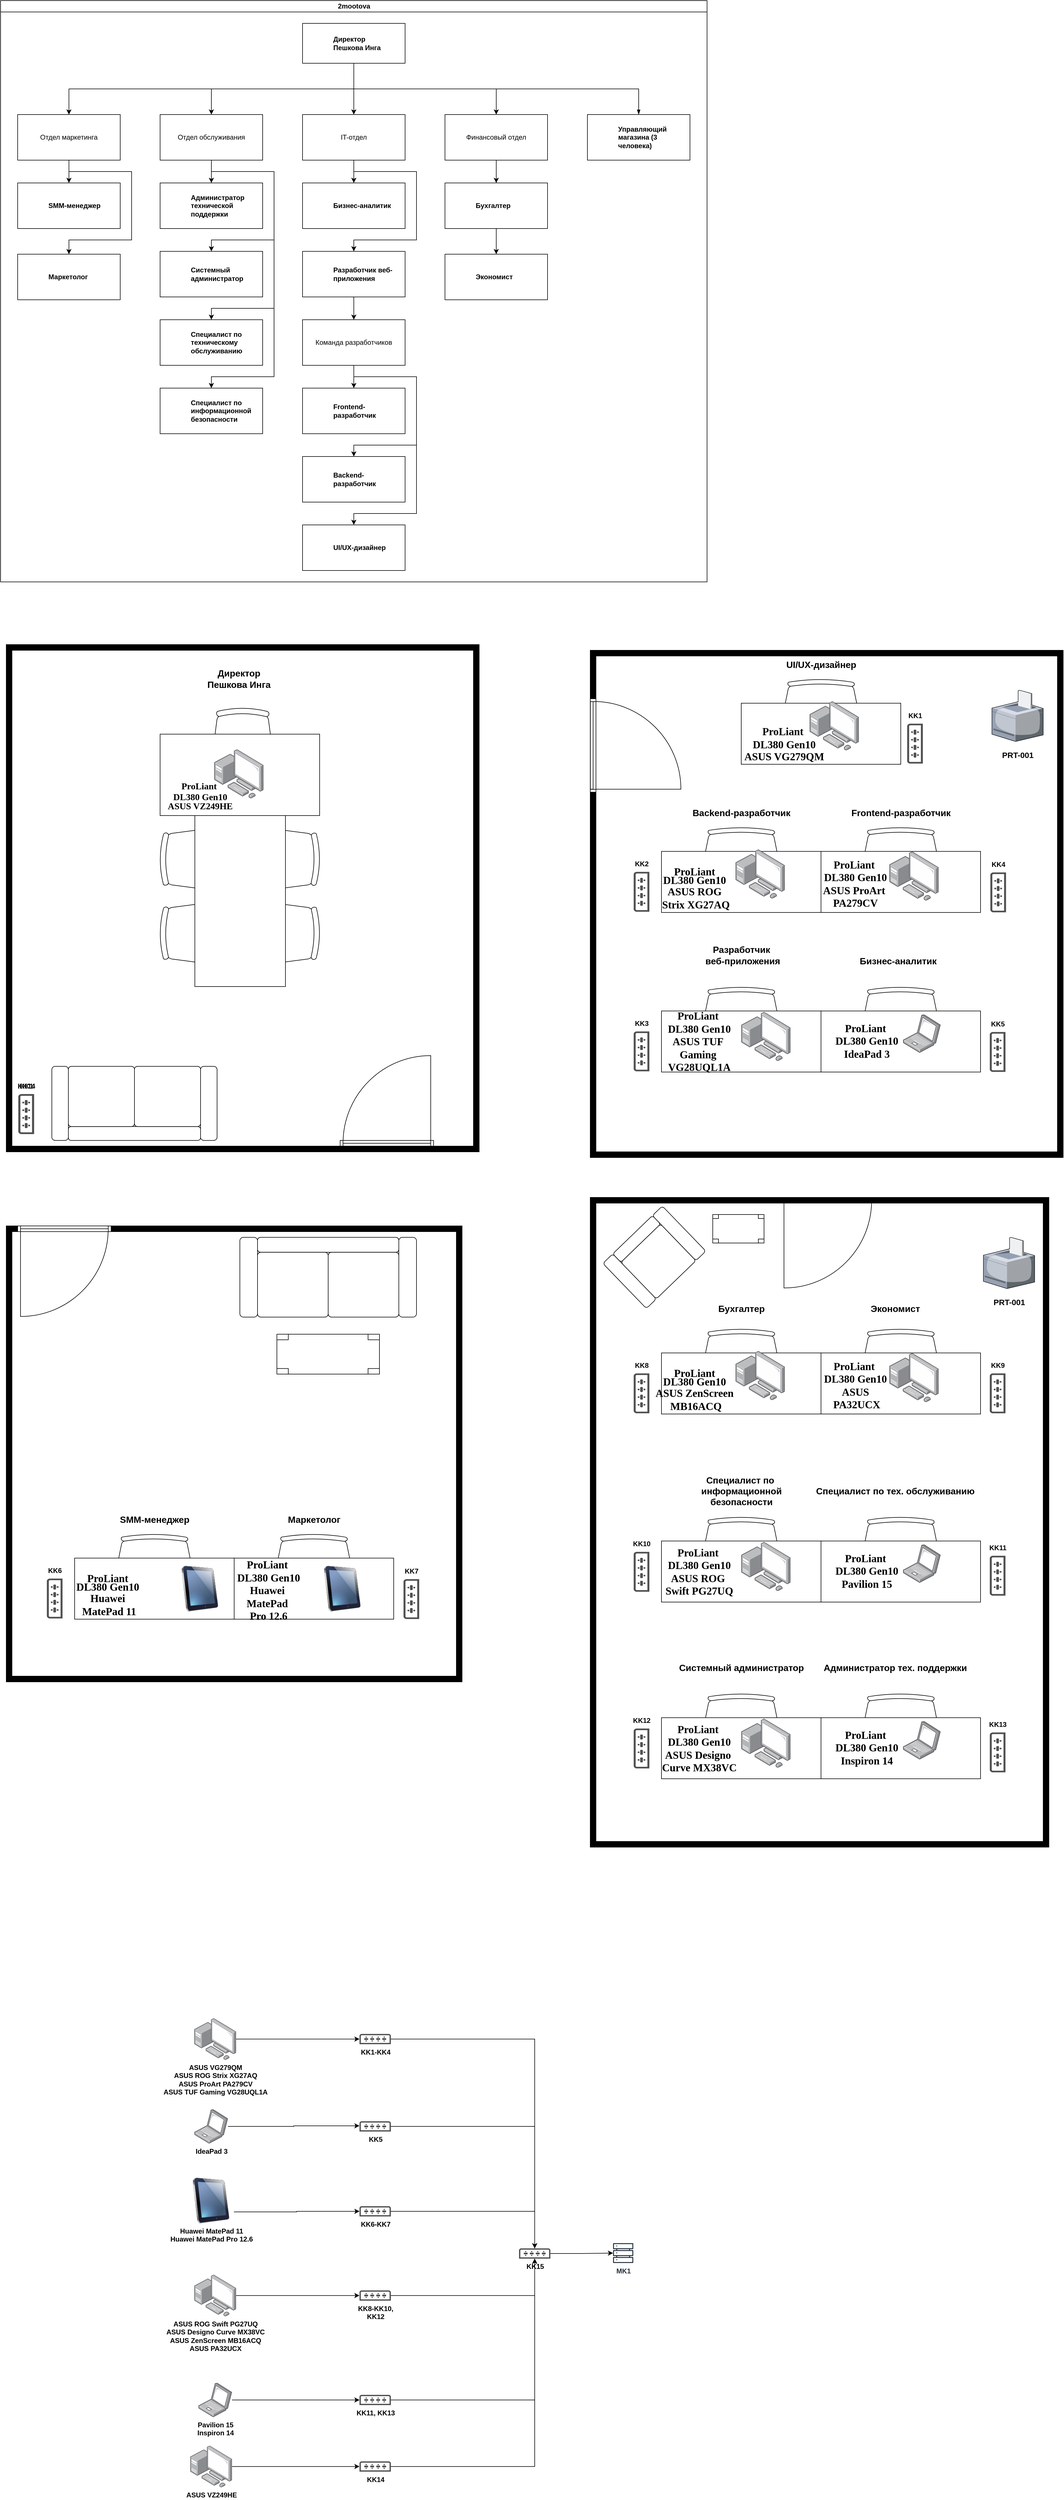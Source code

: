 <mxfile version="24.9.2">
  <diagram id="prtHgNgQTEPvFCAcTncT" name="Page-1">
    <mxGraphModel dx="6930" dy="3955" grid="1" gridSize="10" guides="1" tooltips="1" connect="1" arrows="1" fold="1" page="1" pageScale="1" pageWidth="827" pageHeight="1169" math="0" shadow="0">
      <root>
        <mxCell id="0" />
        <mxCell id="1" parent="0" />
        <mxCell id="Ytf_PtSluOZzpKwa03TW-26" value="" style="verticalLabelPosition=bottom;html=1;verticalAlign=top;align=center;shape=mxgraph.floorplan.office_chair;shadow=0;rotation=-90;" vertex="1" parent="1">
          <mxGeometry x="280" y="1710" width="110" height="112.86" as="geometry" />
        </mxCell>
        <mxCell id="Ytf_PtSluOZzpKwa03TW-25" value="" style="verticalLabelPosition=bottom;html=1;verticalAlign=top;align=center;shape=mxgraph.floorplan.office_chair;shadow=0;rotation=-90;" vertex="1" parent="1">
          <mxGeometry x="280" y="1580" width="110" height="112.86" as="geometry" />
        </mxCell>
        <mxCell id="Ytf_PtSluOZzpKwa03TW-24" value="" style="verticalLabelPosition=bottom;html=1;verticalAlign=top;align=center;shape=mxgraph.floorplan.office_chair;shadow=0;rotation=90;" vertex="1" parent="1">
          <mxGeometry x="450" y="1710" width="110" height="112.86" as="geometry" />
        </mxCell>
        <mxCell id="Ytf_PtSluOZzpKwa03TW-20" value="" style="verticalLabelPosition=bottom;html=1;verticalAlign=top;align=center;shape=mxgraph.floorplan.office_chair;shadow=0;rotation=90;" vertex="1" parent="1">
          <mxGeometry x="450" y="1580" width="110" height="112.86" as="geometry" />
        </mxCell>
        <mxCell id="dNxyNK7c78bLwvsdeMH5-11" value="2mootova" style="swimlane;html=1;startSize=20;horizontal=1;containerType=tree;glass=0;" parent="1" vertex="1">
          <mxGeometry y="130" width="1240" height="1020" as="geometry" />
        </mxCell>
        <mxCell id="g59UjJaVbPOGUFSYGAVY-9" style="edgeStyle=orthogonalEdgeStyle;rounded=0;orthogonalLoop=1;jettySize=auto;html=1;exitX=0.5;exitY=1;exitDx=0;exitDy=0;entryX=0.5;entryY=0;entryDx=0;entryDy=0;" parent="dNxyNK7c78bLwvsdeMH5-11" source="dNxyNK7c78bLwvsdeMH5-12" target="g59UjJaVbPOGUFSYGAVY-8" edge="1">
          <mxGeometry relative="1" as="geometry" />
        </mxCell>
        <mxCell id="g59UjJaVbPOGUFSYGAVY-13" style="edgeStyle=orthogonalEdgeStyle;rounded=0;orthogonalLoop=1;jettySize=auto;html=1;exitX=0.5;exitY=1;exitDx=0;exitDy=0;entryX=0.5;entryY=0;entryDx=0;entryDy=0;" parent="dNxyNK7c78bLwvsdeMH5-11" source="dNxyNK7c78bLwvsdeMH5-12" target="g59UjJaVbPOGUFSYGAVY-12" edge="1">
          <mxGeometry relative="1" as="geometry" />
        </mxCell>
        <mxCell id="g59UjJaVbPOGUFSYGAVY-22" style="edgeStyle=orthogonalEdgeStyle;rounded=0;orthogonalLoop=1;jettySize=auto;html=1;exitX=0.5;exitY=1;exitDx=0;exitDy=0;entryX=0.5;entryY=0;entryDx=0;entryDy=0;" parent="dNxyNK7c78bLwvsdeMH5-11" source="dNxyNK7c78bLwvsdeMH5-12" target="g59UjJaVbPOGUFSYGAVY-21" edge="1">
          <mxGeometry relative="1" as="geometry" />
        </mxCell>
        <mxCell id="g59UjJaVbPOGUFSYGAVY-35" style="edgeStyle=orthogonalEdgeStyle;rounded=0;orthogonalLoop=1;jettySize=auto;html=1;exitX=0.5;exitY=1;exitDx=0;exitDy=0;" parent="dNxyNK7c78bLwvsdeMH5-11" source="dNxyNK7c78bLwvsdeMH5-12" target="g59UjJaVbPOGUFSYGAVY-34" edge="1">
          <mxGeometry relative="1" as="geometry" />
        </mxCell>
        <UserObject label="Директор&lt;div&gt;Пешкова Инга&lt;/div&gt;" name="Tessa Miller" position="CFO" location="Office 1" email="me@example.com" placeholders="1" link="https://www.draw.io" id="dNxyNK7c78bLwvsdeMH5-12">
          <mxCell style="label;image=https://cdn3.iconfinder.com/data/icons/user-avatars-1/512/users-3-128.png;whiteSpace=wrap;html=1;rounded=0;glass=0;treeMoving=1;treeFolding=1;" parent="dNxyNK7c78bLwvsdeMH5-11" vertex="1">
            <mxGeometry x="530" y="40" width="180" height="70" as="geometry" />
          </mxCell>
        </UserObject>
        <mxCell id="dNxyNK7c78bLwvsdeMH5-15" value="" style="endArrow=blockThin;endFill=1;fontSize=11;edgeStyle=elbowEdgeStyle;elbow=vertical;rounded=0;" parent="dNxyNK7c78bLwvsdeMH5-11" source="dNxyNK7c78bLwvsdeMH5-12" target="dNxyNK7c78bLwvsdeMH5-16" edge="1">
          <mxGeometry relative="1" as="geometry" />
        </mxCell>
        <UserObject label="Управляющий магазина (3 человека)" name="Evan Valet" position="HR Director" location="Office 4" email="me@example.com" placeholders="1" link="https://www.draw.io" id="dNxyNK7c78bLwvsdeMH5-16">
          <mxCell style="label;image=https://cdn3.iconfinder.com/data/icons/user-avatars-1/512/users-9-2-128.png;whiteSpace=wrap;html=1;rounded=0;glass=0;treeFolding=1;treeMoving=1;" parent="dNxyNK7c78bLwvsdeMH5-11" vertex="1">
            <mxGeometry x="1030" y="200" width="180" height="80" as="geometry" />
          </mxCell>
        </UserObject>
        <UserObject label="Системный администратор" name="Evan Valet" position="HR Director" location="Office 4" email="me@example.com" placeholders="1" link="https://www.draw.io" id="g59UjJaVbPOGUFSYGAVY-5">
          <mxCell style="label;image=https://cdn3.iconfinder.com/data/icons/user-avatars-1/512/users-9-2-128.png;whiteSpace=wrap;html=1;rounded=0;glass=0;treeFolding=1;treeMoving=1;" parent="dNxyNK7c78bLwvsdeMH5-11" vertex="1">
            <mxGeometry x="280" y="440" width="180" height="80" as="geometry" />
          </mxCell>
        </UserObject>
        <UserObject label="SMM-менеджер" name="Evan Valet" position="HR Director" location="Office 4" email="me@example.com" placeholders="1" link="https://www.draw.io" id="g59UjJaVbPOGUFSYGAVY-4">
          <mxCell style="label;image=https://cdn3.iconfinder.com/data/icons/user-avatars-1/512/users-9-2-128.png;whiteSpace=wrap;html=1;rounded=0;glass=0;treeFolding=1;treeMoving=1;" parent="dNxyNK7c78bLwvsdeMH5-11" vertex="1">
            <mxGeometry x="30" y="320" width="180" height="80" as="geometry" />
          </mxCell>
        </UserObject>
        <UserObject label="Маркетолог" name="Edward Morrison" position="Brand Manager" location="Office 2" email="me@example.com" placeholders="1" link="https://www.draw.io" id="g59UjJaVbPOGUFSYGAVY-7">
          <mxCell style="label;image=https://cdn3.iconfinder.com/data/icons/user-avatars-1/512/users-10-3-128.png;whiteSpace=wrap;html=1;rounded=0;glass=0;treeFolding=1;treeMoving=1;" parent="dNxyNK7c78bLwvsdeMH5-11" vertex="1">
            <mxGeometry x="30" y="445" width="180" height="80" as="geometry" />
          </mxCell>
        </UserObject>
        <mxCell id="g59UjJaVbPOGUFSYGAVY-10" style="edgeStyle=orthogonalEdgeStyle;rounded=0;orthogonalLoop=1;jettySize=auto;html=1;exitX=0.5;exitY=1;exitDx=0;exitDy=0;entryX=0.5;entryY=0;entryDx=0;entryDy=0;" parent="dNxyNK7c78bLwvsdeMH5-11" source="g59UjJaVbPOGUFSYGAVY-8" target="g59UjJaVbPOGUFSYGAVY-4" edge="1">
          <mxGeometry relative="1" as="geometry" />
        </mxCell>
        <mxCell id="g59UjJaVbPOGUFSYGAVY-11" style="edgeStyle=orthogonalEdgeStyle;rounded=0;orthogonalLoop=1;jettySize=auto;html=1;exitX=0.5;exitY=1;exitDx=0;exitDy=0;entryX=0.5;entryY=0;entryDx=0;entryDy=0;" parent="dNxyNK7c78bLwvsdeMH5-11" source="g59UjJaVbPOGUFSYGAVY-8" target="g59UjJaVbPOGUFSYGAVY-7" edge="1">
          <mxGeometry relative="1" as="geometry">
            <Array as="points">
              <mxPoint x="120" y="300" />
              <mxPoint x="230" y="300" />
              <mxPoint x="230" y="420" />
              <mxPoint x="120" y="420" />
            </Array>
          </mxGeometry>
        </mxCell>
        <mxCell id="g59UjJaVbPOGUFSYGAVY-8" value="Отдел маркетинга" style="rounded=0;whiteSpace=wrap;html=1;" parent="dNxyNK7c78bLwvsdeMH5-11" vertex="1">
          <mxGeometry x="30" y="200" width="180" height="80" as="geometry" />
        </mxCell>
        <mxCell id="g59UjJaVbPOGUFSYGAVY-15" style="edgeStyle=orthogonalEdgeStyle;rounded=0;orthogonalLoop=1;jettySize=auto;html=1;exitX=0.5;exitY=1;exitDx=0;exitDy=0;entryX=0.5;entryY=0;entryDx=0;entryDy=0;" parent="dNxyNK7c78bLwvsdeMH5-11" source="g59UjJaVbPOGUFSYGAVY-12" target="g59UjJaVbPOGUFSYGAVY-14" edge="1">
          <mxGeometry relative="1" as="geometry" />
        </mxCell>
        <mxCell id="g59UjJaVbPOGUFSYGAVY-16" style="edgeStyle=orthogonalEdgeStyle;rounded=0;orthogonalLoop=1;jettySize=auto;html=1;exitX=0.5;exitY=1;exitDx=0;exitDy=0;entryX=0.5;entryY=0;entryDx=0;entryDy=0;" parent="dNxyNK7c78bLwvsdeMH5-11" source="g59UjJaVbPOGUFSYGAVY-12" target="g59UjJaVbPOGUFSYGAVY-5" edge="1">
          <mxGeometry relative="1" as="geometry">
            <Array as="points">
              <mxPoint x="370" y="300" />
              <mxPoint x="480" y="300" />
              <mxPoint x="480" y="420" />
              <mxPoint x="370" y="420" />
            </Array>
          </mxGeometry>
        </mxCell>
        <mxCell id="g59UjJaVbPOGUFSYGAVY-18" style="edgeStyle=orthogonalEdgeStyle;rounded=0;orthogonalLoop=1;jettySize=auto;html=1;exitX=0.5;exitY=1;exitDx=0;exitDy=0;entryX=0.5;entryY=0;entryDx=0;entryDy=0;" parent="dNxyNK7c78bLwvsdeMH5-11" source="g59UjJaVbPOGUFSYGAVY-12" target="g59UjJaVbPOGUFSYGAVY-17" edge="1">
          <mxGeometry relative="1" as="geometry">
            <Array as="points">
              <mxPoint x="370" y="300" />
              <mxPoint x="480" y="300" />
              <mxPoint x="480" y="540" />
              <mxPoint x="370" y="540" />
            </Array>
          </mxGeometry>
        </mxCell>
        <mxCell id="g59UjJaVbPOGUFSYGAVY-20" style="edgeStyle=orthogonalEdgeStyle;rounded=0;orthogonalLoop=1;jettySize=auto;html=1;exitX=0.5;exitY=1;exitDx=0;exitDy=0;" parent="dNxyNK7c78bLwvsdeMH5-11" source="g59UjJaVbPOGUFSYGAVY-12" target="g59UjJaVbPOGUFSYGAVY-19" edge="1">
          <mxGeometry relative="1" as="geometry">
            <Array as="points">
              <mxPoint x="370" y="300" />
              <mxPoint x="480" y="300" />
              <mxPoint x="480" y="660" />
              <mxPoint x="370" y="660" />
            </Array>
          </mxGeometry>
        </mxCell>
        <mxCell id="g59UjJaVbPOGUFSYGAVY-12" value="Отдел обслуживания" style="rounded=0;whiteSpace=wrap;html=1;" parent="dNxyNK7c78bLwvsdeMH5-11" vertex="1">
          <mxGeometry x="280" y="200" width="180" height="80" as="geometry" />
        </mxCell>
        <UserObject label="Администратор технической поддержки" name="Alison Donovan" position="System Admin" location="Office 3" email="me@example.com" placeholders="1" link="https://www.draw.io" id="g59UjJaVbPOGUFSYGAVY-14">
          <mxCell style="label;image=https://cdn3.iconfinder.com/data/icons/user-avatars-1/512/users-2-128.png;whiteSpace=wrap;html=1;rounded=0;glass=0;" parent="dNxyNK7c78bLwvsdeMH5-11" vertex="1">
            <mxGeometry x="280" y="320" width="180" height="80" as="geometry" />
          </mxCell>
        </UserObject>
        <UserObject label="Специалист по техническому обслуживанию" name="Alison Donovan" position="System Admin" location="Office 3" email="me@example.com" placeholders="1" link="https://www.draw.io" id="g59UjJaVbPOGUFSYGAVY-17">
          <mxCell style="label;image=https://cdn3.iconfinder.com/data/icons/user-avatars-1/512/users-2-128.png;whiteSpace=wrap;html=1;rounded=0;glass=0;" parent="dNxyNK7c78bLwvsdeMH5-11" vertex="1">
            <mxGeometry x="280" y="560" width="180" height="80" as="geometry" />
          </mxCell>
        </UserObject>
        <UserObject label="Специалист по информационной безопасности" name="Alison Donovan" position="System Admin" location="Office 3" email="me@example.com" placeholders="1" link="https://www.draw.io" id="g59UjJaVbPOGUFSYGAVY-19">
          <mxCell style="label;image=https://cdn3.iconfinder.com/data/icons/user-avatars-1/512/users-2-128.png;whiteSpace=wrap;html=1;rounded=0;glass=0;" parent="dNxyNK7c78bLwvsdeMH5-11" vertex="1">
            <mxGeometry x="280" y="680" width="180" height="80" as="geometry" />
          </mxCell>
        </UserObject>
        <mxCell id="g59UjJaVbPOGUFSYGAVY-25" style="edgeStyle=orthogonalEdgeStyle;rounded=0;orthogonalLoop=1;jettySize=auto;html=1;exitX=0.5;exitY=1;exitDx=0;exitDy=0;" parent="dNxyNK7c78bLwvsdeMH5-11" source="g59UjJaVbPOGUFSYGAVY-21" target="g59UjJaVbPOGUFSYGAVY-23" edge="1">
          <mxGeometry relative="1" as="geometry" />
        </mxCell>
        <mxCell id="g59UjJaVbPOGUFSYGAVY-26" style="edgeStyle=orthogonalEdgeStyle;rounded=0;orthogonalLoop=1;jettySize=auto;html=1;exitX=0.5;exitY=1;exitDx=0;exitDy=0;" parent="dNxyNK7c78bLwvsdeMH5-11" source="g59UjJaVbPOGUFSYGAVY-21" target="g59UjJaVbPOGUFSYGAVY-24" edge="1">
          <mxGeometry relative="1" as="geometry">
            <Array as="points">
              <mxPoint x="620" y="300" />
              <mxPoint x="730" y="300" />
              <mxPoint x="730" y="420" />
              <mxPoint x="620" y="420" />
            </Array>
          </mxGeometry>
        </mxCell>
        <mxCell id="g59UjJaVbPOGUFSYGAVY-21" value="IT-отдел" style="rounded=0;whiteSpace=wrap;html=1;" parent="dNxyNK7c78bLwvsdeMH5-11" vertex="1">
          <mxGeometry x="530" y="200" width="180" height="80" as="geometry" />
        </mxCell>
        <UserObject label="Бизнес-аналитик" name="Alison Donovan" position="System Admin" location="Office 3" email="me@example.com" placeholders="1" link="https://www.draw.io" id="g59UjJaVbPOGUFSYGAVY-23">
          <mxCell style="label;image=https://cdn3.iconfinder.com/data/icons/user-avatars-1/512/users-2-128.png;whiteSpace=wrap;html=1;rounded=0;glass=0;" parent="dNxyNK7c78bLwvsdeMH5-11" vertex="1">
            <mxGeometry x="530" y="320" width="180" height="80" as="geometry" />
          </mxCell>
        </UserObject>
        <mxCell id="g59UjJaVbPOGUFSYGAVY-28" style="edgeStyle=orthogonalEdgeStyle;rounded=0;orthogonalLoop=1;jettySize=auto;html=1;exitX=0.5;exitY=1;exitDx=0;exitDy=0;entryX=0.5;entryY=0;entryDx=0;entryDy=0;" parent="dNxyNK7c78bLwvsdeMH5-11" source="g59UjJaVbPOGUFSYGAVY-24" target="g59UjJaVbPOGUFSYGAVY-27" edge="1">
          <mxGeometry relative="1" as="geometry" />
        </mxCell>
        <UserObject label="Разработчик веб-приложения" name="Evan Valet" position="HR Director" location="Office 4" email="me@example.com" placeholders="1" link="https://www.draw.io" id="g59UjJaVbPOGUFSYGAVY-24">
          <mxCell style="label;image=https://cdn3.iconfinder.com/data/icons/user-avatars-1/512/users-9-2-128.png;whiteSpace=wrap;html=1;rounded=0;glass=0;treeFolding=1;treeMoving=1;" parent="dNxyNK7c78bLwvsdeMH5-11" vertex="1">
            <mxGeometry x="530" y="440" width="180" height="80" as="geometry" />
          </mxCell>
        </UserObject>
        <mxCell id="g59UjJaVbPOGUFSYGAVY-31" style="edgeStyle=orthogonalEdgeStyle;rounded=0;orthogonalLoop=1;jettySize=auto;html=1;exitX=0.5;exitY=1;exitDx=0;exitDy=0;" parent="dNxyNK7c78bLwvsdeMH5-11" source="g59UjJaVbPOGUFSYGAVY-27" target="g59UjJaVbPOGUFSYGAVY-30" edge="1">
          <mxGeometry relative="1" as="geometry" />
        </mxCell>
        <mxCell id="g59UjJaVbPOGUFSYGAVY-27" value="Команда разработчиков" style="rounded=0;whiteSpace=wrap;html=1;" parent="dNxyNK7c78bLwvsdeMH5-11" vertex="1">
          <mxGeometry x="530" y="560" width="180" height="80" as="geometry" />
        </mxCell>
        <UserObject label="Frontend-разработчик" name="Evan Valet" position="HR Director" location="Office 4" email="me@example.com" placeholders="1" link="https://www.draw.io" id="g59UjJaVbPOGUFSYGAVY-30">
          <mxCell style="label;image=https://cdn3.iconfinder.com/data/icons/user-avatars-1/512/users-9-2-128.png;whiteSpace=wrap;html=1;rounded=0;glass=0;treeFolding=1;treeMoving=1;" parent="dNxyNK7c78bLwvsdeMH5-11" vertex="1">
            <mxGeometry x="530" y="680" width="180" height="80" as="geometry" />
          </mxCell>
        </UserObject>
        <mxCell id="g59UjJaVbPOGUFSYGAVY-38" style="edgeStyle=orthogonalEdgeStyle;rounded=0;orthogonalLoop=1;jettySize=auto;html=1;exitX=0.5;exitY=1;exitDx=0;exitDy=0;entryX=0.5;entryY=0;entryDx=0;entryDy=0;" parent="dNxyNK7c78bLwvsdeMH5-11" source="g59UjJaVbPOGUFSYGAVY-34" target="g59UjJaVbPOGUFSYGAVY-37" edge="1">
          <mxGeometry relative="1" as="geometry" />
        </mxCell>
        <mxCell id="g59UjJaVbPOGUFSYGAVY-34" value="Финансовый отдел" style="rounded=0;whiteSpace=wrap;html=1;" parent="dNxyNK7c78bLwvsdeMH5-11" vertex="1">
          <mxGeometry x="780" y="200" width="180" height="80" as="geometry" />
        </mxCell>
        <mxCell id="g59UjJaVbPOGUFSYGAVY-39" style="edgeStyle=orthogonalEdgeStyle;rounded=0;orthogonalLoop=1;jettySize=auto;html=1;exitX=0.5;exitY=1;exitDx=0;exitDy=0;entryX=0.5;entryY=0;entryDx=0;entryDy=0;" parent="dNxyNK7c78bLwvsdeMH5-11" source="g59UjJaVbPOGUFSYGAVY-37" target="g59UjJaVbPOGUFSYGAVY-36" edge="1">
          <mxGeometry relative="1" as="geometry" />
        </mxCell>
        <UserObject label="Бухгалтер" name="Alison Donovan" position="System Admin" location="Office 3" email="me@example.com" placeholders="1" link="https://www.draw.io" id="g59UjJaVbPOGUFSYGAVY-37">
          <mxCell style="label;image=https://cdn3.iconfinder.com/data/icons/user-avatars-1/512/users-2-128.png;whiteSpace=wrap;html=1;rounded=0;glass=0;" parent="dNxyNK7c78bLwvsdeMH5-11" vertex="1">
            <mxGeometry x="780" y="320" width="180" height="80" as="geometry" />
          </mxCell>
        </UserObject>
        <UserObject label="Экономист" name="Alison Donovan" position="System Admin" location="Office 3" email="me@example.com" placeholders="1" link="https://www.draw.io" id="g59UjJaVbPOGUFSYGAVY-36">
          <mxCell style="label;image=https://cdn3.iconfinder.com/data/icons/user-avatars-1/512/users-2-128.png;whiteSpace=wrap;html=1;rounded=0;glass=0;" parent="dNxyNK7c78bLwvsdeMH5-11" vertex="1">
            <mxGeometry x="780" y="445" width="180" height="80" as="geometry" />
          </mxCell>
        </UserObject>
        <UserObject label="Backend-разработчик" name="Evan Valet" position="HR Director" location="Office 4" email="me@example.com" placeholders="1" link="https://www.draw.io" id="g59UjJaVbPOGUFSYGAVY-29">
          <mxCell style="label;image=https://cdn3.iconfinder.com/data/icons/user-avatars-1/512/users-9-2-128.png;whiteSpace=wrap;html=1;rounded=0;glass=0;treeFolding=1;treeMoving=1;" parent="1" vertex="1">
            <mxGeometry x="530" y="930" width="180" height="80" as="geometry" />
          </mxCell>
        </UserObject>
        <UserObject label="UI/UX-дизайнер" name="Evan Valet" position="HR Director" location="Office 4" email="me@example.com" placeholders="1" link="https://www.draw.io" id="g59UjJaVbPOGUFSYGAVY-6">
          <mxCell style="label;image=https://cdn3.iconfinder.com/data/icons/user-avatars-1/512/users-9-2-128.png;whiteSpace=wrap;html=1;rounded=0;glass=0;treeFolding=1;treeMoving=1;" parent="1" vertex="1">
            <mxGeometry x="530" y="1050" width="180" height="80" as="geometry" />
          </mxCell>
        </UserObject>
        <mxCell id="g59UjJaVbPOGUFSYGAVY-32" style="edgeStyle=orthogonalEdgeStyle;rounded=0;orthogonalLoop=1;jettySize=auto;html=1;exitX=0.5;exitY=1;exitDx=0;exitDy=0;entryX=0.5;entryY=0;entryDx=0;entryDy=0;" parent="1" source="g59UjJaVbPOGUFSYGAVY-27" target="g59UjJaVbPOGUFSYGAVY-29" edge="1">
          <mxGeometry relative="1" as="geometry">
            <Array as="points">
              <mxPoint x="620" y="790" />
              <mxPoint x="730" y="790" />
              <mxPoint x="730" y="910" />
              <mxPoint x="620" y="910" />
            </Array>
          </mxGeometry>
        </mxCell>
        <mxCell id="g59UjJaVbPOGUFSYGAVY-33" style="edgeStyle=orthogonalEdgeStyle;rounded=0;orthogonalLoop=1;jettySize=auto;html=1;exitX=0.5;exitY=1;exitDx=0;exitDy=0;entryX=0.5;entryY=0;entryDx=0;entryDy=0;" parent="1" source="g59UjJaVbPOGUFSYGAVY-27" target="g59UjJaVbPOGUFSYGAVY-6" edge="1">
          <mxGeometry relative="1" as="geometry">
            <Array as="points">
              <mxPoint x="620" y="790" />
              <mxPoint x="730" y="790" />
              <mxPoint x="730" y="1030" />
              <mxPoint x="620" y="1030" />
            </Array>
          </mxGeometry>
        </mxCell>
        <mxCell id="Ytf_PtSluOZzpKwa03TW-5" value="" style="verticalLabelPosition=bottom;html=1;verticalAlign=top;align=center;shape=mxgraph.floorplan.office_chair;shadow=0;" vertex="1" parent="1">
          <mxGeometry x="370" y="1370" width="110" height="112.86" as="geometry" />
        </mxCell>
        <mxCell id="Ytf_PtSluOZzpKwa03TW-6" value="" style="shape=rect;shadow=0;html=1;" vertex="1" parent="1">
          <mxGeometry x="280" y="1417.143" width="280" height="142.857" as="geometry" />
        </mxCell>
        <mxCell id="Ytf_PtSluOZzpKwa03TW-49" value="" style="group" vertex="1" connectable="0" parent="1">
          <mxGeometry x="1440" y="2460" width="280" height="165" as="geometry" />
        </mxCell>
        <mxCell id="Ytf_PtSluOZzpKwa03TW-50" value="" style="verticalLabelPosition=bottom;html=1;verticalAlign=top;align=center;shape=mxgraph.floorplan.office_chair;shadow=0;" vertex="1" parent="Ytf_PtSluOZzpKwa03TW-49">
          <mxGeometry x="70" width="140" height="92.143" as="geometry" />
        </mxCell>
        <mxCell id="Ytf_PtSluOZzpKwa03TW-51" value="" style="shape=rect;shadow=0;html=1;" vertex="1" parent="Ytf_PtSluOZzpKwa03TW-49">
          <mxGeometry y="42.857" width="280" height="107.143" as="geometry" />
        </mxCell>
        <mxCell id="Ytf_PtSluOZzpKwa03TW-57" value="" style="image;points=[];aspect=fixed;html=1;align=center;shadow=0;dashed=0;image=img/lib/allied_telesis/computer_and_terminals/Personal_Computer_with_Server.svg;" vertex="1" parent="Ytf_PtSluOZzpKwa03TW-49">
          <mxGeometry x="120.0" y="42.86" width="86.43" height="86.43" as="geometry" />
        </mxCell>
        <mxCell id="Ytf_PtSluOZzpKwa03TW-80" value="&lt;font face=&quot;Times New Roman, serif&quot;&gt;&lt;span style=&quot;font-size: 18.667px;&quot;&gt;&lt;b&gt;ProLiant&amp;nbsp;&lt;/b&gt;&lt;/span&gt;&lt;/font&gt;&lt;div&gt;&lt;font face=&quot;Times New Roman, serif&quot;&gt;&lt;span style=&quot;font-size: 18.667px;&quot;&gt;&lt;b&gt;DL380 Gen10&lt;/b&gt;&lt;/span&gt;&lt;/font&gt;&lt;br&gt;&lt;div&gt;&lt;font face=&quot;Times New Roman, serif&quot;&gt;&lt;span style=&quot;font-size: 18.667px;&quot;&gt;&lt;b&gt;ASUS&lt;/b&gt;&lt;/span&gt;&lt;/font&gt;&lt;/div&gt;&lt;div&gt;&lt;font face=&quot;Times New Roman, serif&quot;&gt;&lt;span style=&quot;font-size: 18.667px;&quot;&gt;&lt;b&gt;&amp;nbsp;PA32UCX&lt;/b&gt;&lt;/span&gt;&lt;/font&gt;&lt;br&gt;&lt;/div&gt;&lt;/div&gt;" style="text;html=1;align=center;verticalAlign=middle;resizable=0;points=[];autosize=1;strokeColor=none;fillColor=none;" vertex="1" parent="Ytf_PtSluOZzpKwa03TW-49">
          <mxGeometry x="-5" y="50" width="130" height="100" as="geometry" />
        </mxCell>
        <mxCell id="Ytf_PtSluOZzpKwa03TW-9" value="" style="image;points=[];aspect=fixed;html=1;align=center;shadow=0;dashed=0;image=img/lib/allied_telesis/computer_and_terminals/Personal_Computer_with_Server.svg;" vertex="1" parent="1">
          <mxGeometry x="375" y="1443.57" width="86.43" height="86.43" as="geometry" />
        </mxCell>
        <mxCell id="Ytf_PtSluOZzpKwa03TW-52" value="" style="group" vertex="1" connectable="0" parent="1">
          <mxGeometry x="1160" y="2460" width="280" height="165" as="geometry" />
        </mxCell>
        <mxCell id="Ytf_PtSluOZzpKwa03TW-53" value="" style="verticalLabelPosition=bottom;html=1;verticalAlign=top;align=center;shape=mxgraph.floorplan.office_chair;shadow=0;" vertex="1" parent="Ytf_PtSluOZzpKwa03TW-52">
          <mxGeometry x="70" width="140" height="92.143" as="geometry" />
        </mxCell>
        <mxCell id="Ytf_PtSluOZzpKwa03TW-54" value="" style="shape=rect;shadow=0;html=1;" vertex="1" parent="Ytf_PtSluOZzpKwa03TW-52">
          <mxGeometry y="42.857" width="280" height="107.143" as="geometry" />
        </mxCell>
        <mxCell id="Ytf_PtSluOZzpKwa03TW-58" value="" style="image;points=[];aspect=fixed;html=1;align=center;shadow=0;dashed=0;image=img/lib/allied_telesis/computer_and_terminals/Personal_Computer_with_Server.svg;" vertex="1" parent="Ytf_PtSluOZzpKwa03TW-52">
          <mxGeometry x="130.0" y="39.28" width="86.43" height="86.43" as="geometry" />
        </mxCell>
        <mxCell id="Ytf_PtSluOZzpKwa03TW-81" value="&lt;span style=&quot;line-height: 107%;&quot; lang=&quot;EN-US&quot;&gt;&lt;font face=&quot;Times New Roman, serif&quot;&gt;&lt;span style=&quot;font-size: 18.667px;&quot;&gt;&lt;b&gt;ProLiant&amp;nbsp;&lt;/b&gt;&lt;/span&gt;&lt;/font&gt;&lt;/span&gt;&lt;div&gt;&lt;span style=&quot;line-height: 107%;&quot; lang=&quot;EN-US&quot;&gt;&lt;font face=&quot;Times New Roman, serif&quot;&gt;&lt;span style=&quot;font-size: 18.667px;&quot;&gt;&lt;b&gt;DL380 Gen10&lt;/b&gt;&lt;/span&gt;&lt;/font&gt;&lt;b style=&quot;font-family: &amp;quot;Times New Roman&amp;quot;, serif; font-size: 14pt;&quot;&gt;&amp;nbsp;&lt;br&gt;&lt;/b&gt;&lt;/span&gt;&lt;div&gt;&lt;span style=&quot;background-color: initial; font-size: 18.667px;&quot;&gt;&lt;font face=&quot;Times New Roman, serif&quot;&gt;&lt;b&gt;ASUS ZenScreen&amp;nbsp;&lt;/b&gt;&lt;/font&gt;&lt;/span&gt;&lt;/div&gt;&lt;div&gt;&lt;span style=&quot;background-color: initial; font-size: 18.667px;&quot;&gt;&lt;font face=&quot;Times New Roman, serif&quot;&gt;&lt;b&gt;MB16AC&lt;/b&gt;&lt;/font&gt;&lt;/span&gt;&lt;b style=&quot;font-size: 18.667px; font-family: &amp;quot;Times New Roman&amp;quot;, serif; background-color: initial;&quot;&gt;Q&lt;/b&gt;&lt;br&gt;&lt;/div&gt;&lt;/div&gt;" style="text;html=1;align=center;verticalAlign=middle;resizable=0;points=[];autosize=1;strokeColor=none;fillColor=none;" vertex="1" parent="Ytf_PtSluOZzpKwa03TW-52">
          <mxGeometry x="-25" y="65" width="170" height="90" as="geometry" />
        </mxCell>
        <mxCell id="Ytf_PtSluOZzpKwa03TW-10" value="&lt;div&gt;&lt;font size=&quot;3&quot; face=&quot;Times New Roman, serif&quot;&gt;&lt;b&gt;ProLiant&amp;nbsp;&lt;/b&gt;&lt;/font&gt;&lt;/div&gt;&lt;div&gt;&lt;font size=&quot;3&quot; face=&quot;Times New Roman, serif&quot;&gt;&lt;b&gt;DL380 Gen10&lt;/b&gt;&lt;/font&gt;&lt;br&gt;&lt;/div&gt;&lt;div&gt;&lt;span style=&quot;line-height: 107%; font-family: &amp;quot;Times New Roman&amp;quot;, serif;&quot; lang=&quot;EN-US&quot;&gt;&lt;font size=&quot;3&quot;&gt;&lt;b&gt;ASUS VZ249HE&lt;/b&gt;&lt;/font&gt;&lt;/span&gt;&lt;/div&gt;" style="text;html=1;align=center;verticalAlign=middle;resizable=0;points=[];autosize=1;strokeColor=none;fillColor=none;" vertex="1" parent="1">
          <mxGeometry x="280" y="1490" width="140" height="70" as="geometry" />
        </mxCell>
        <mxCell id="Ytf_PtSluOZzpKwa03TW-66" value="" style="group" vertex="1" connectable="0" parent="1">
          <mxGeometry x="1100" y="2510" width="50" height="98.75" as="geometry" />
        </mxCell>
        <mxCell id="Ytf_PtSluOZzpKwa03TW-67" value="" style="sketch=0;pointerEvents=1;shadow=0;dashed=0;html=1;strokeColor=none;fillColor=#505050;labelPosition=center;verticalLabelPosition=bottom;verticalAlign=top;outlineConnect=0;align=center;shape=mxgraph.office.devices.switch;rotation=-90;" vertex="1" parent="Ytf_PtSluOZzpKwa03TW-66">
          <mxGeometry x="-10" y="50" width="70" height="27.5" as="geometry" />
        </mxCell>
        <mxCell id="Ytf_PtSluOZzpKwa03TW-68" value="&lt;font face=&quot;Helvetica&quot; style=&quot;font-size: 12px;&quot;&gt;&lt;b style=&quot;&quot;&gt;KK8&lt;/b&gt;&lt;/font&gt;" style="text;html=1;align=center;verticalAlign=middle;resizable=0;points=[];autosize=1;strokeColor=none;fillColor=none;" vertex="1" parent="Ytf_PtSluOZzpKwa03TW-66">
          <mxGeometry width="50" height="30" as="geometry" />
        </mxCell>
        <mxCell id="Ytf_PtSluOZzpKwa03TW-19" value="" style="shape=rect;shadow=0;html=1;" vertex="1" parent="1">
          <mxGeometry x="341" y="1560" width="159" height="300" as="geometry" />
        </mxCell>
        <mxCell id="Ytf_PtSluOZzpKwa03TW-72" value="" style="group" vertex="1" connectable="0" parent="1">
          <mxGeometry x="1725" y="2510" width="50" height="98.75" as="geometry" />
        </mxCell>
        <mxCell id="Ytf_PtSluOZzpKwa03TW-73" value="" style="sketch=0;pointerEvents=1;shadow=0;dashed=0;html=1;strokeColor=none;fillColor=#505050;labelPosition=center;verticalLabelPosition=bottom;verticalAlign=top;outlineConnect=0;align=center;shape=mxgraph.office.devices.switch;rotation=-90;" vertex="1" parent="Ytf_PtSluOZzpKwa03TW-72">
          <mxGeometry x="-10" y="50" width="70" height="27.5" as="geometry" />
        </mxCell>
        <mxCell id="Ytf_PtSluOZzpKwa03TW-74" value="&lt;font face=&quot;Helvetica&quot; style=&quot;font-size: 12px;&quot;&gt;&lt;b style=&quot;&quot;&gt;KK9&lt;/b&gt;&lt;/font&gt;" style="text;html=1;align=center;verticalAlign=middle;resizable=0;points=[];autosize=1;strokeColor=none;fillColor=none;" vertex="1" parent="Ytf_PtSluOZzpKwa03TW-72">
          <mxGeometry width="50" height="30" as="geometry" />
        </mxCell>
        <mxCell id="Ytf_PtSluOZzpKwa03TW-75" value="" style="group" vertex="1" connectable="0" parent="1">
          <mxGeometry x="1580" y="1370" width="50" height="98.75" as="geometry" />
        </mxCell>
        <mxCell id="Ytf_PtSluOZzpKwa03TW-76" value="" style="sketch=0;pointerEvents=1;shadow=0;dashed=0;html=1;strokeColor=none;fillColor=#505050;labelPosition=center;verticalLabelPosition=bottom;verticalAlign=top;outlineConnect=0;align=center;shape=mxgraph.office.devices.switch;rotation=-90;" vertex="1" parent="Ytf_PtSluOZzpKwa03TW-75">
          <mxGeometry x="-10" y="50" width="70" height="27.5" as="geometry" />
        </mxCell>
        <mxCell id="Ytf_PtSluOZzpKwa03TW-77" value="&lt;font face=&quot;Helvetica&quot; style=&quot;font-size: 12px;&quot;&gt;&lt;b style=&quot;&quot;&gt;KK1&lt;/b&gt;&lt;/font&gt;" style="text;html=1;align=center;verticalAlign=middle;resizable=0;points=[];autosize=1;strokeColor=none;fillColor=none;" vertex="1" parent="Ytf_PtSluOZzpKwa03TW-75">
          <mxGeometry width="50" height="30" as="geometry" />
        </mxCell>
        <mxCell id="Ytf_PtSluOZzpKwa03TW-61" value="&lt;font face=&quot;Helvetica&quot; style=&quot;font-size: 12px;&quot;&gt;&lt;b style=&quot;&quot;&gt;KK1&lt;/b&gt;&lt;/font&gt;" style="text;html=1;align=center;verticalAlign=middle;resizable=0;points=[];autosize=1;strokeColor=none;fillColor=none;" vertex="1" parent="1">
          <mxGeometry x="20" y="2020" width="50" height="30" as="geometry" />
        </mxCell>
        <mxCell id="Ytf_PtSluOZzpKwa03TW-27" value="" style="sketch=0;pointerEvents=1;shadow=0;dashed=0;html=1;strokeColor=none;fillColor=#505050;labelPosition=center;verticalLabelPosition=bottom;verticalAlign=top;outlineConnect=0;align=center;shape=mxgraph.office.devices.switch;rotation=-90;" vertex="1" parent="1">
          <mxGeometry x="10" y="2070" width="70" height="27.5" as="geometry" />
        </mxCell>
        <mxCell id="Ytf_PtSluOZzpKwa03TW-84" value="" style="group;rotation=-180;" vertex="1" connectable="0" parent="1">
          <mxGeometry x="1370" y="2230" width="164" height="163.53" as="geometry" />
        </mxCell>
        <mxCell id="Ytf_PtSluOZzpKwa03TW-85" value="" style="verticalLabelPosition=bottom;html=1;verticalAlign=top;align=center;shape=mxgraph.floorplan.doorLeft;aspect=fixed;rotation=-360;" vertex="1" parent="Ytf_PtSluOZzpKwa03TW-84">
          <mxGeometry x="5" width="153.91" height="163.53" as="geometry" />
        </mxCell>
        <mxCell id="Ytf_PtSluOZzpKwa03TW-86" value="" style="verticalLabelPosition=bottom;html=1;verticalAlign=top;align=center;shape=mxgraph.floorplan.doorOverhead;rotation=-180;" vertex="1" parent="Ytf_PtSluOZzpKwa03TW-84">
          <mxGeometry width="164" height="10" as="geometry" />
        </mxCell>
        <mxCell id="Ytf_PtSluOZzpKwa03TW-83" value="" style="group" vertex="1" connectable="0" parent="1">
          <mxGeometry x="596" y="1976.47" width="164" height="163.53" as="geometry" />
        </mxCell>
        <mxCell id="Ytf_PtSluOZzpKwa03TW-33" value="" style="verticalLabelPosition=bottom;html=1;verticalAlign=top;align=center;shape=mxgraph.floorplan.doorLeft;aspect=fixed;rotation=-180;" vertex="1" parent="Ytf_PtSluOZzpKwa03TW-83">
          <mxGeometry x="5.09" y="-2.274e-13" width="153.91" height="163.53" as="geometry" />
        </mxCell>
        <mxCell id="Ytf_PtSluOZzpKwa03TW-34" value="" style="verticalLabelPosition=bottom;html=1;verticalAlign=top;align=center;shape=mxgraph.floorplan.doorOverhead;" vertex="1" parent="Ytf_PtSluOZzpKwa03TW-83">
          <mxGeometry y="153.53" width="164" height="10" as="geometry" />
        </mxCell>
        <mxCell id="Ytf_PtSluOZzpKwa03TW-35" value="" style="verticalLabelPosition=bottom;html=1;verticalAlign=top;align=center;shape=mxgraph.floorplan.couch;rotation=-180;" vertex="1" parent="1">
          <mxGeometry x="90" y="2000" width="290" height="130" as="geometry" />
        </mxCell>
        <mxCell id="Ytf_PtSluOZzpKwa03TW-92" value="" style="group" vertex="1" connectable="0" parent="1">
          <mxGeometry x="1675" y="2250" width="150" height="30" as="geometry" />
        </mxCell>
        <mxCell id="Ytf_PtSluOZzpKwa03TW-93" value="" style="shape=image;html=1;verticalAlign=top;verticalLabelPosition=bottom;labelBackgroundColor=#ffffff;imageAspect=0;aspect=fixed;image=https://cdn3.iconfinder.com/data/icons/energy-and-power-glyph-24-px/24/Plug_in_power_socket_power_supply_socket_wall_socket-128.png" vertex="1" parent="Ytf_PtSluOZzpKwa03TW-92">
          <mxGeometry width="30" height="30" as="geometry" />
        </mxCell>
        <mxCell id="Ytf_PtSluOZzpKwa03TW-94" value="" style="shape=image;html=1;verticalAlign=top;verticalLabelPosition=bottom;labelBackgroundColor=#ffffff;imageAspect=0;aspect=fixed;image=https://cdn3.iconfinder.com/data/icons/energy-and-power-glyph-24-px/24/Plug_in_power_socket_power_supply_socket_wall_socket-128.png" vertex="1" parent="Ytf_PtSluOZzpKwa03TW-92">
          <mxGeometry x="40" width="30" height="30" as="geometry" />
        </mxCell>
        <mxCell id="Ytf_PtSluOZzpKwa03TW-95" value="" style="shape=image;html=1;verticalAlign=top;verticalLabelPosition=bottom;labelBackgroundColor=#ffffff;imageAspect=0;aspect=fixed;image=https://cdn3.iconfinder.com/data/icons/energy-and-power-glyph-24-px/24/Plug_in_power_socket_power_supply_socket_wall_socket-128.png" vertex="1" parent="Ytf_PtSluOZzpKwa03TW-92">
          <mxGeometry x="80" width="30" height="30" as="geometry" />
        </mxCell>
        <mxCell id="Ytf_PtSluOZzpKwa03TW-96" value="" style="shape=image;html=1;verticalAlign=top;verticalLabelPosition=bottom;labelBackgroundColor=#ffffff;imageAspect=0;aspect=fixed;image=https://cdn3.iconfinder.com/data/icons/energy-and-power-glyph-24-px/24/Plug_in_power_socket_power_supply_socket_wall_socket-128.png" vertex="1" parent="Ytf_PtSluOZzpKwa03TW-92">
          <mxGeometry x="120" width="30" height="30" as="geometry" />
        </mxCell>
        <mxCell id="Ytf_PtSluOZzpKwa03TW-91" value="" style="group" vertex="1" connectable="0" parent="1">
          <mxGeometry x="670" y="1270" width="150" height="30" as="geometry" />
        </mxCell>
        <mxCell id="Ytf_PtSluOZzpKwa03TW-28" value="" style="shape=image;html=1;verticalAlign=top;verticalLabelPosition=bottom;labelBackgroundColor=#ffffff;imageAspect=0;aspect=fixed;image=https://cdn3.iconfinder.com/data/icons/energy-and-power-glyph-24-px/24/Plug_in_power_socket_power_supply_socket_wall_socket-128.png" vertex="1" parent="Ytf_PtSluOZzpKwa03TW-91">
          <mxGeometry width="30" height="30" as="geometry" />
        </mxCell>
        <mxCell id="Ytf_PtSluOZzpKwa03TW-29" value="" style="shape=image;html=1;verticalAlign=top;verticalLabelPosition=bottom;labelBackgroundColor=#ffffff;imageAspect=0;aspect=fixed;image=https://cdn3.iconfinder.com/data/icons/energy-and-power-glyph-24-px/24/Plug_in_power_socket_power_supply_socket_wall_socket-128.png" vertex="1" parent="Ytf_PtSluOZzpKwa03TW-91">
          <mxGeometry x="40" width="30" height="30" as="geometry" />
        </mxCell>
        <mxCell id="Ytf_PtSluOZzpKwa03TW-30" value="" style="shape=image;html=1;verticalAlign=top;verticalLabelPosition=bottom;labelBackgroundColor=#ffffff;imageAspect=0;aspect=fixed;image=https://cdn3.iconfinder.com/data/icons/energy-and-power-glyph-24-px/24/Plug_in_power_socket_power_supply_socket_wall_socket-128.png" vertex="1" parent="Ytf_PtSluOZzpKwa03TW-91">
          <mxGeometry x="80" width="30" height="30" as="geometry" />
        </mxCell>
        <mxCell id="Ytf_PtSluOZzpKwa03TW-32" value="" style="shape=image;html=1;verticalAlign=top;verticalLabelPosition=bottom;labelBackgroundColor=#ffffff;imageAspect=0;aspect=fixed;image=https://cdn3.iconfinder.com/data/icons/energy-and-power-glyph-24-px/24/Plug_in_power_socket_power_supply_socket_wall_socket-128.png" vertex="1" parent="Ytf_PtSluOZzpKwa03TW-91">
          <mxGeometry x="120" width="30" height="30" as="geometry" />
        </mxCell>
        <mxCell id="Ytf_PtSluOZzpKwa03TW-36" value="&lt;font face=&quot;Helvetica&quot; style=&quot;font-size: 12px;&quot;&gt;&lt;b style=&quot;&quot;&gt;KK14&lt;/b&gt;&lt;/font&gt;" style="text;html=1;align=center;verticalAlign=middle;resizable=0;points=[];autosize=1;strokeColor=none;fillColor=none;" vertex="1" parent="1">
          <mxGeometry x="20" y="2020" width="50" height="30" as="geometry" />
        </mxCell>
        <mxCell id="Ytf_PtSluOZzpKwa03TW-100" value="&lt;font size=&quot;3&quot;&gt;&lt;b&gt;Экономист&lt;/b&gt;&lt;/font&gt;" style="text;html=1;align=center;verticalAlign=middle;resizable=0;points=[];autosize=1;strokeColor=none;fillColor=none;" vertex="1" parent="1">
          <mxGeometry x="1515" y="2410" width="110" height="30" as="geometry" />
        </mxCell>
        <mxCell id="Ytf_PtSluOZzpKwa03TW-102" value="&lt;font size=&quot;3&quot;&gt;&lt;b&gt;UI/UX-дизайнер&lt;/b&gt;&lt;/font&gt;" style="text;html=1;align=center;verticalAlign=middle;resizable=0;points=[];autosize=1;strokeColor=none;fillColor=none;" vertex="1" parent="1">
          <mxGeometry x="1365" y="1280" width="150" height="30" as="geometry" />
        </mxCell>
        <mxCell id="Ytf_PtSluOZzpKwa03TW-37" value="&lt;div&gt;&lt;b&gt;&lt;font face=&quot;Helvetica&quot; size=&quot;3&quot;&gt;Директор&lt;/font&gt;&lt;/b&gt;&lt;/div&gt;&lt;div&gt;&lt;b&gt;&lt;font face=&quot;Helvetica&quot; size=&quot;3&quot;&gt;Пешкова Инга&lt;/font&gt;&lt;/b&gt;&lt;/div&gt;" style="text;html=1;align=center;verticalAlign=middle;resizable=0;points=[];autosize=1;strokeColor=none;fillColor=none;" vertex="1" parent="1">
          <mxGeometry x="353.22" y="1295" width="130" height="50" as="geometry" />
        </mxCell>
        <mxCell id="Ytf_PtSluOZzpKwa03TW-101" value="&lt;font size=&quot;3&quot;&gt;&lt;b&gt;Бухгалтер&lt;/b&gt;&lt;/font&gt;" style="text;html=1;align=center;verticalAlign=middle;resizable=0;points=[];autosize=1;strokeColor=none;fillColor=none;" vertex="1" parent="1">
          <mxGeometry x="1245" y="2410" width="110" height="30" as="geometry" />
        </mxCell>
        <mxCell id="Ytf_PtSluOZzpKwa03TW-108" value="" style="group" vertex="1" connectable="0" parent="1">
          <mxGeometry x="1035" y="1270" width="830" height="890" as="geometry" />
        </mxCell>
        <mxCell id="Ytf_PtSluOZzpKwa03TW-109" value="" style="verticalLabelPosition=bottom;html=1;verticalAlign=top;align=center;shape=mxgraph.floorplan.room;fillColor=strokeColor;" vertex="1" parent="Ytf_PtSluOZzpKwa03TW-108">
          <mxGeometry width="830" height="890" as="geometry" />
        </mxCell>
        <mxCell id="Ytf_PtSluOZzpKwa03TW-110" value="" style="group" vertex="1" connectable="0" parent="Ytf_PtSluOZzpKwa03TW-108">
          <mxGeometry x="405" y="590" width="280" height="165" as="geometry" />
        </mxCell>
        <mxCell id="Ytf_PtSluOZzpKwa03TW-111" value="" style="verticalLabelPosition=bottom;html=1;verticalAlign=top;align=center;shape=mxgraph.floorplan.office_chair;shadow=0;" vertex="1" parent="Ytf_PtSluOZzpKwa03TW-110">
          <mxGeometry x="70" width="140" height="92.143" as="geometry" />
        </mxCell>
        <mxCell id="Ytf_PtSluOZzpKwa03TW-112" value="" style="shape=rect;shadow=0;html=1;" vertex="1" parent="Ytf_PtSluOZzpKwa03TW-110">
          <mxGeometry y="42.857" width="280" height="107.143" as="geometry" />
        </mxCell>
        <mxCell id="Ytf_PtSluOZzpKwa03TW-113" value="" style="image;points=[];aspect=fixed;html=1;align=center;shadow=0;dashed=0;image=img/lib/allied_telesis/computer_and_terminals/Laptop.svg;" vertex="1" parent="Ytf_PtSluOZzpKwa03TW-110">
          <mxGeometry x="143.81" y="48.93" width="66.19" height="67.14" as="geometry" />
        </mxCell>
        <mxCell id="Ytf_PtSluOZzpKwa03TW-114" value="&lt;font face=&quot;Times New Roman, serif&quot;&gt;&lt;span style=&quot;font-size: 18.667px;&quot;&gt;&lt;b&gt;ProLiant&amp;nbsp;&lt;/b&gt;&lt;/span&gt;&lt;/font&gt;&lt;div&gt;&lt;font face=&quot;Times New Roman, serif&quot;&gt;&lt;span style=&quot;font-size: 18.667px;&quot;&gt;&lt;b&gt;DL380 Gen10&lt;/b&gt;&lt;/span&gt;&lt;/font&gt;&lt;br&gt;&lt;div&gt;&lt;font face=&quot;Times New Roman, serif&quot;&gt;&lt;span style=&quot;font-size: 18.667px;&quot;&gt;&lt;b&gt;IdeaPad 3&lt;/b&gt;&lt;/span&gt;&lt;/font&gt;&lt;br&gt;&lt;/div&gt;&lt;/div&gt;" style="text;html=1;align=center;verticalAlign=middle;resizable=0;points=[];autosize=1;strokeColor=none;fillColor=none;" vertex="1" parent="Ytf_PtSluOZzpKwa03TW-110">
          <mxGeometry x="15" y="56.43" width="130" height="80" as="geometry" />
        </mxCell>
        <mxCell id="Ytf_PtSluOZzpKwa03TW-115" value="" style="group" vertex="1" connectable="0" parent="Ytf_PtSluOZzpKwa03TW-108">
          <mxGeometry x="125" y="590" width="280" height="175" as="geometry" />
        </mxCell>
        <mxCell id="Ytf_PtSluOZzpKwa03TW-116" value="" style="verticalLabelPosition=bottom;html=1;verticalAlign=top;align=center;shape=mxgraph.floorplan.office_chair;shadow=0;" vertex="1" parent="Ytf_PtSluOZzpKwa03TW-115">
          <mxGeometry x="70" width="140" height="92.143" as="geometry" />
        </mxCell>
        <mxCell id="Ytf_PtSluOZzpKwa03TW-117" value="" style="shape=rect;shadow=0;html=1;" vertex="1" parent="Ytf_PtSluOZzpKwa03TW-115">
          <mxGeometry y="42.857" width="280" height="107.143" as="geometry" />
        </mxCell>
        <mxCell id="Ytf_PtSluOZzpKwa03TW-118" value="" style="image;points=[];aspect=fixed;html=1;align=center;shadow=0;dashed=0;image=img/lib/allied_telesis/computer_and_terminals/Personal_Computer_with_Server.svg;" vertex="1" parent="Ytf_PtSluOZzpKwa03TW-115">
          <mxGeometry x="140" y="44.29" width="86.43" height="86.43" as="geometry" />
        </mxCell>
        <mxCell id="Ytf_PtSluOZzpKwa03TW-119" value="&lt;font face=&quot;Times New Roman, serif&quot;&gt;&lt;span style=&quot;font-size: 18.667px;&quot;&gt;&lt;b&gt;ProLiant&amp;nbsp;&lt;/b&gt;&lt;/span&gt;&lt;/font&gt;&lt;div&gt;&lt;font face=&quot;Times New Roman, serif&quot;&gt;&lt;span style=&quot;font-size: 18.667px;&quot;&gt;&lt;b&gt;DL380 Gen10&lt;/b&gt;&lt;/span&gt;&lt;/font&gt;&lt;br&gt;&lt;div&gt;&lt;font face=&quot;Times New Roman, serif&quot;&gt;&lt;span style=&quot;font-size: 18.667px;&quot;&gt;&lt;b&gt;ASUS TUF&amp;nbsp;&lt;/b&gt;&lt;/span&gt;&lt;/font&gt;&lt;/div&gt;&lt;div&gt;&lt;font face=&quot;Times New Roman, serif&quot;&gt;&lt;span style=&quot;font-size: 18.667px;&quot;&gt;&lt;b&gt;Gaming&amp;nbsp;&lt;/b&gt;&lt;/span&gt;&lt;/font&gt;&lt;/div&gt;&lt;div&gt;&lt;font face=&quot;Times New Roman, serif&quot;&gt;&lt;span style=&quot;font-size: 18.667px;&quot;&gt;&lt;b&gt;VG28UQL1A&lt;/b&gt;&lt;/span&gt;&lt;/font&gt;&lt;br&gt;&lt;/div&gt;&lt;/div&gt;" style="text;html=1;align=center;verticalAlign=middle;resizable=0;points=[];autosize=1;strokeColor=none;fillColor=none;" vertex="1" parent="Ytf_PtSluOZzpKwa03TW-115">
          <mxGeometry x="1" y="32" width="130" height="130" as="geometry" />
        </mxCell>
        <mxCell id="Ytf_PtSluOZzpKwa03TW-120" value="" style="group" vertex="1" connectable="0" parent="Ytf_PtSluOZzpKwa03TW-108">
          <mxGeometry x="405" y="310" width="280" height="165" as="geometry" />
        </mxCell>
        <mxCell id="Ytf_PtSluOZzpKwa03TW-121" value="" style="verticalLabelPosition=bottom;html=1;verticalAlign=top;align=center;shape=mxgraph.floorplan.office_chair;shadow=0;" vertex="1" parent="Ytf_PtSluOZzpKwa03TW-120">
          <mxGeometry x="70" width="140" height="92.143" as="geometry" />
        </mxCell>
        <mxCell id="Ytf_PtSluOZzpKwa03TW-122" value="" style="shape=rect;shadow=0;html=1;" vertex="1" parent="Ytf_PtSluOZzpKwa03TW-120">
          <mxGeometry y="42.857" width="280" height="107.143" as="geometry" />
        </mxCell>
        <mxCell id="Ytf_PtSluOZzpKwa03TW-123" value="" style="image;points=[];aspect=fixed;html=1;align=center;shadow=0;dashed=0;image=img/lib/allied_telesis/computer_and_terminals/Personal_Computer_with_Server.svg;" vertex="1" parent="Ytf_PtSluOZzpKwa03TW-120">
          <mxGeometry x="120.0" y="42.86" width="86.43" height="86.43" as="geometry" />
        </mxCell>
        <mxCell id="Ytf_PtSluOZzpKwa03TW-124" value="&lt;font face=&quot;Times New Roman, serif&quot;&gt;&lt;span style=&quot;font-size: 18.667px;&quot;&gt;&lt;b&gt;ProLiant&amp;nbsp;&lt;/b&gt;&lt;/span&gt;&lt;/font&gt;&lt;div&gt;&lt;font face=&quot;Times New Roman, serif&quot;&gt;&lt;span style=&quot;font-size: 18.667px;&quot;&gt;&lt;b&gt;DL380 Gen10&lt;/b&gt;&lt;/span&gt;&lt;/font&gt;&lt;br&gt;&lt;div&gt;&lt;font face=&quot;Times New Roman, serif&quot;&gt;&lt;span style=&quot;font-size: 18.667px;&quot;&gt;&lt;b&gt;ASUS ProArt&amp;nbsp;&lt;/b&gt;&lt;/span&gt;&lt;/font&gt;&lt;/div&gt;&lt;div&gt;&lt;font face=&quot;Times New Roman, serif&quot;&gt;&lt;span style=&quot;font-size: 18.667px;&quot;&gt;&lt;b&gt;PA279CV&lt;/b&gt;&lt;/span&gt;&lt;/font&gt;&lt;br&gt;&lt;/div&gt;&lt;/div&gt;" style="text;html=1;align=center;verticalAlign=middle;resizable=0;points=[];autosize=1;strokeColor=none;fillColor=none;" vertex="1" parent="Ytf_PtSluOZzpKwa03TW-120">
          <mxGeometry x="-10" y="50" width="140" height="100" as="geometry" />
        </mxCell>
        <mxCell id="Ytf_PtSluOZzpKwa03TW-125" value="" style="group" vertex="1" connectable="0" parent="Ytf_PtSluOZzpKwa03TW-108">
          <mxGeometry x="125" y="310" width="280" height="165" as="geometry" />
        </mxCell>
        <mxCell id="Ytf_PtSluOZzpKwa03TW-126" value="" style="verticalLabelPosition=bottom;html=1;verticalAlign=top;align=center;shape=mxgraph.floorplan.office_chair;shadow=0;" vertex="1" parent="Ytf_PtSluOZzpKwa03TW-125">
          <mxGeometry x="70" width="140" height="92.143" as="geometry" />
        </mxCell>
        <mxCell id="Ytf_PtSluOZzpKwa03TW-127" value="" style="shape=rect;shadow=0;html=1;" vertex="1" parent="Ytf_PtSluOZzpKwa03TW-125">
          <mxGeometry y="42.857" width="280" height="107.143" as="geometry" />
        </mxCell>
        <mxCell id="Ytf_PtSluOZzpKwa03TW-128" value="" style="image;points=[];aspect=fixed;html=1;align=center;shadow=0;dashed=0;image=img/lib/allied_telesis/computer_and_terminals/Personal_Computer_with_Server.svg;" vertex="1" parent="Ytf_PtSluOZzpKwa03TW-125">
          <mxGeometry x="130.0" y="39.28" width="86.43" height="86.43" as="geometry" />
        </mxCell>
        <mxCell id="Ytf_PtSluOZzpKwa03TW-129" value="&lt;span style=&quot;line-height: 107%;&quot; lang=&quot;EN-US&quot;&gt;&lt;font face=&quot;Times New Roman, serif&quot;&gt;&lt;span style=&quot;font-size: 18.667px;&quot;&gt;&lt;b&gt;ProLiant&amp;nbsp;&lt;/b&gt;&lt;/span&gt;&lt;/font&gt;&lt;/span&gt;&lt;div&gt;&lt;span style=&quot;line-height: 107%;&quot; lang=&quot;EN-US&quot;&gt;&lt;font face=&quot;Times New Roman, serif&quot;&gt;&lt;span style=&quot;font-size: 18.667px;&quot;&gt;&lt;b&gt;DL380 Gen10&lt;/b&gt;&lt;/span&gt;&lt;/font&gt;&lt;b style=&quot;font-family: &amp;quot;Times New Roman&amp;quot;, serif; font-size: 14pt;&quot;&gt;&amp;nbsp;&lt;/b&gt;&lt;/span&gt;&lt;div&gt;&lt;font face=&quot;Times New Roman, serif&quot;&gt;&lt;span style=&quot;font-size: 18.667px;&quot;&gt;&lt;b&gt;ASUS ROG&amp;nbsp;&lt;/b&gt;&lt;/span&gt;&lt;/font&gt;&lt;/div&gt;&lt;div&gt;&lt;font face=&quot;Times New Roman, serif&quot;&gt;&lt;span style=&quot;font-size: 18.667px;&quot;&gt;&lt;b&gt;Strix XG27AQ&lt;/b&gt;&lt;/span&gt;&lt;/font&gt;&lt;/div&gt;&lt;/div&gt;" style="text;html=1;align=center;verticalAlign=middle;resizable=0;points=[];autosize=1;strokeColor=none;fillColor=none;" vertex="1" parent="Ytf_PtSluOZzpKwa03TW-125">
          <mxGeometry x="-10" y="65" width="140" height="90" as="geometry" />
        </mxCell>
        <mxCell id="Ytf_PtSluOZzpKwa03TW-130" value="" style="group" vertex="1" connectable="0" parent="Ytf_PtSluOZzpKwa03TW-108">
          <mxGeometry x="65" y="640" width="50" height="98.75" as="geometry" />
        </mxCell>
        <mxCell id="Ytf_PtSluOZzpKwa03TW-131" value="" style="sketch=0;pointerEvents=1;shadow=0;dashed=0;html=1;strokeColor=none;fillColor=#505050;labelPosition=center;verticalLabelPosition=bottom;verticalAlign=top;outlineConnect=0;align=center;shape=mxgraph.office.devices.switch;rotation=-90;" vertex="1" parent="Ytf_PtSluOZzpKwa03TW-130">
          <mxGeometry x="-10" y="50" width="70" height="27.5" as="geometry" />
        </mxCell>
        <mxCell id="Ytf_PtSluOZzpKwa03TW-132" value="&lt;font face=&quot;Helvetica&quot; style=&quot;font-size: 12px;&quot;&gt;&lt;b style=&quot;&quot;&gt;KK3&lt;/b&gt;&lt;/font&gt;" style="text;html=1;align=center;verticalAlign=middle;resizable=0;points=[];autosize=1;strokeColor=none;fillColor=none;" vertex="1" parent="Ytf_PtSluOZzpKwa03TW-130">
          <mxGeometry width="50" height="30" as="geometry" />
        </mxCell>
        <mxCell id="Ytf_PtSluOZzpKwa03TW-133" value="" style="group" vertex="1" connectable="0" parent="Ytf_PtSluOZzpKwa03TW-108">
          <mxGeometry x="65" y="360" width="50" height="98.75" as="geometry" />
        </mxCell>
        <mxCell id="Ytf_PtSluOZzpKwa03TW-134" value="" style="sketch=0;pointerEvents=1;shadow=0;dashed=0;html=1;strokeColor=none;fillColor=#505050;labelPosition=center;verticalLabelPosition=bottom;verticalAlign=top;outlineConnect=0;align=center;shape=mxgraph.office.devices.switch;rotation=-90;" vertex="1" parent="Ytf_PtSluOZzpKwa03TW-133">
          <mxGeometry x="-10" y="50" width="70" height="27.5" as="geometry" />
        </mxCell>
        <mxCell id="Ytf_PtSluOZzpKwa03TW-135" value="&lt;font face=&quot;Helvetica&quot; style=&quot;font-size: 12px;&quot;&gt;&lt;b style=&quot;&quot;&gt;KK2&lt;/b&gt;&lt;/font&gt;" style="text;html=1;align=center;verticalAlign=middle;resizable=0;points=[];autosize=1;strokeColor=none;fillColor=none;" vertex="1" parent="Ytf_PtSluOZzpKwa03TW-133">
          <mxGeometry width="50" height="30" as="geometry" />
        </mxCell>
        <mxCell id="Ytf_PtSluOZzpKwa03TW-136" value="" style="group" vertex="1" connectable="0" parent="Ytf_PtSluOZzpKwa03TW-108">
          <mxGeometry x="690" y="641" width="50" height="98.75" as="geometry" />
        </mxCell>
        <mxCell id="Ytf_PtSluOZzpKwa03TW-137" value="" style="sketch=0;pointerEvents=1;shadow=0;dashed=0;html=1;strokeColor=none;fillColor=#505050;labelPosition=center;verticalLabelPosition=bottom;verticalAlign=top;outlineConnect=0;align=center;shape=mxgraph.office.devices.switch;rotation=-90;" vertex="1" parent="Ytf_PtSluOZzpKwa03TW-136">
          <mxGeometry x="-10" y="50" width="70" height="27.5" as="geometry" />
        </mxCell>
        <mxCell id="Ytf_PtSluOZzpKwa03TW-138" value="&lt;font face=&quot;Helvetica&quot; style=&quot;font-size: 12px;&quot;&gt;&lt;b style=&quot;&quot;&gt;KK5&lt;/b&gt;&lt;/font&gt;" style="text;html=1;align=center;verticalAlign=middle;resizable=0;points=[];autosize=1;strokeColor=none;fillColor=none;" vertex="1" parent="Ytf_PtSluOZzpKwa03TW-136">
          <mxGeometry width="50" height="30" as="geometry" />
        </mxCell>
        <mxCell id="Ytf_PtSluOZzpKwa03TW-139" value="" style="group" vertex="1" connectable="0" parent="Ytf_PtSluOZzpKwa03TW-108">
          <mxGeometry x="691" y="361" width="50" height="98.75" as="geometry" />
        </mxCell>
        <mxCell id="Ytf_PtSluOZzpKwa03TW-140" value="" style="sketch=0;pointerEvents=1;shadow=0;dashed=0;html=1;strokeColor=none;fillColor=#505050;labelPosition=center;verticalLabelPosition=bottom;verticalAlign=top;outlineConnect=0;align=center;shape=mxgraph.office.devices.switch;rotation=-90;" vertex="1" parent="Ytf_PtSluOZzpKwa03TW-139">
          <mxGeometry x="-10" y="50" width="70" height="27.5" as="geometry" />
        </mxCell>
        <mxCell id="Ytf_PtSluOZzpKwa03TW-141" value="&lt;font face=&quot;Helvetica&quot; style=&quot;font-size: 12px;&quot;&gt;&lt;b style=&quot;&quot;&gt;KK4&lt;/b&gt;&lt;/font&gt;" style="text;html=1;align=center;verticalAlign=middle;resizable=0;points=[];autosize=1;strokeColor=none;fillColor=none;" vertex="1" parent="Ytf_PtSluOZzpKwa03TW-139">
          <mxGeometry width="50" height="30" as="geometry" />
        </mxCell>
        <mxCell id="Ytf_PtSluOZzpKwa03TW-142" value="" style="group;rotation=90;" vertex="1" connectable="0" parent="Ytf_PtSluOZzpKwa03TW-108">
          <mxGeometry y="85.0" width="164" height="163.53" as="geometry" />
        </mxCell>
        <mxCell id="Ytf_PtSluOZzpKwa03TW-143" value="" style="verticalLabelPosition=bottom;html=1;verticalAlign=top;align=center;shape=mxgraph.floorplan.doorLeft;aspect=fixed;rotation=-90;" vertex="1" parent="Ytf_PtSluOZzpKwa03TW-142">
          <mxGeometry x="5" width="153.91" height="163.53" as="geometry" />
        </mxCell>
        <mxCell id="Ytf_PtSluOZzpKwa03TW-144" value="" style="verticalLabelPosition=bottom;html=1;verticalAlign=top;align=center;shape=mxgraph.floorplan.doorOverhead;rotation=90;" vertex="1" parent="Ytf_PtSluOZzpKwa03TW-142">
          <mxGeometry x="-77" y="77" width="164" height="10" as="geometry" />
        </mxCell>
        <mxCell id="Ytf_PtSluOZzpKwa03TW-145" value="" style="group" vertex="1" connectable="0" parent="Ytf_PtSluOZzpKwa03TW-108">
          <mxGeometry x="655" y="20" width="150" height="30" as="geometry" />
        </mxCell>
        <mxCell id="Ytf_PtSluOZzpKwa03TW-146" value="" style="shape=image;html=1;verticalAlign=top;verticalLabelPosition=bottom;labelBackgroundColor=#ffffff;imageAspect=0;aspect=fixed;image=https://cdn3.iconfinder.com/data/icons/energy-and-power-glyph-24-px/24/Plug_in_power_socket_power_supply_socket_wall_socket-128.png" vertex="1" parent="Ytf_PtSluOZzpKwa03TW-145">
          <mxGeometry width="30" height="30" as="geometry" />
        </mxCell>
        <mxCell id="Ytf_PtSluOZzpKwa03TW-147" value="" style="shape=image;html=1;verticalAlign=top;verticalLabelPosition=bottom;labelBackgroundColor=#ffffff;imageAspect=0;aspect=fixed;image=https://cdn3.iconfinder.com/data/icons/energy-and-power-glyph-24-px/24/Plug_in_power_socket_power_supply_socket_wall_socket-128.png" vertex="1" parent="Ytf_PtSluOZzpKwa03TW-145">
          <mxGeometry x="40" width="30" height="30" as="geometry" />
        </mxCell>
        <mxCell id="Ytf_PtSluOZzpKwa03TW-148" value="" style="shape=image;html=1;verticalAlign=top;verticalLabelPosition=bottom;labelBackgroundColor=#ffffff;imageAspect=0;aspect=fixed;image=https://cdn3.iconfinder.com/data/icons/energy-and-power-glyph-24-px/24/Plug_in_power_socket_power_supply_socket_wall_socket-128.png" vertex="1" parent="Ytf_PtSluOZzpKwa03TW-145">
          <mxGeometry x="80" width="30" height="30" as="geometry" />
        </mxCell>
        <mxCell id="Ytf_PtSluOZzpKwa03TW-149" value="" style="shape=image;html=1;verticalAlign=top;verticalLabelPosition=bottom;labelBackgroundColor=#ffffff;imageAspect=0;aspect=fixed;image=https://cdn3.iconfinder.com/data/icons/energy-and-power-glyph-24-px/24/Plug_in_power_socket_power_supply_socket_wall_socket-128.png" vertex="1" parent="Ytf_PtSluOZzpKwa03TW-145">
          <mxGeometry x="120" width="30" height="30" as="geometry" />
        </mxCell>
        <mxCell id="Ytf_PtSluOZzpKwa03TW-150" value="&lt;font size=&quot;3&quot;&gt;&lt;b&gt;Бизнес-аналитик&lt;/b&gt;&lt;/font&gt;" style="text;html=1;align=center;verticalAlign=middle;resizable=0;points=[];autosize=1;strokeColor=none;fillColor=none;" vertex="1" parent="Ytf_PtSluOZzpKwa03TW-108">
          <mxGeometry x="460" y="530" width="160" height="30" as="geometry" />
        </mxCell>
        <mxCell id="Ytf_PtSluOZzpKwa03TW-151" value="&lt;font size=&quot;3&quot;&gt;&lt;b&gt;Разработчик&lt;/b&gt;&lt;/font&gt;&lt;div&gt;&lt;font size=&quot;3&quot;&gt;&lt;b&gt;&amp;nbsp;веб-приложения&lt;/b&gt;&lt;/font&gt;&lt;/div&gt;" style="text;html=1;align=center;verticalAlign=middle;resizable=0;points=[];autosize=1;strokeColor=none;fillColor=none;" vertex="1" parent="Ytf_PtSluOZzpKwa03TW-108">
          <mxGeometry x="185" y="510" width="160" height="50" as="geometry" />
        </mxCell>
        <mxCell id="Ytf_PtSluOZzpKwa03TW-152" value="&lt;font size=&quot;3&quot;&gt;&lt;b&gt;Frontend-разработчик&lt;/b&gt;&lt;/font&gt;&lt;span style=&quot;color: rgba(0, 0, 0, 0); font-family: monospace; font-size: 0px; text-align: start;&quot;&gt;%3CmxGraphModel%3E%3Croot%3E%3CmxCell%20id%3D%220%22%2F%3E%3CmxCell%20id%3D%221%22%20parent%3D%220%22%2F%3E%3CmxCell%20id%3D%222%22%20value%3D%22%26lt%3Bfont%20size%3D%26quot%3B3%26quot%3B%26gt%3B%26lt%3Bb%26gt%3B%D0%91%D0%B8%D0%B7%D0%BD%D0%B5%D1%81-%D0%B0%D0%BD%D0%B0%D0%BB%D0%B8%D1%82%D0%B8%D0%BA%26lt%3B%2Fb%26gt%3B%26lt%3B%2Ffont%26gt%3B%22%20style%3D%22text%3Bhtml%3D1%3Balign%3Dcenter%3BverticalAlign%3Dmiddle%3Bresizable%3D0%3Bpoints%3D%5B%5D%3Bautosize%3D1%3BstrokeColor%3Dnone%3BfillColor%3Dnone%3B%22%20vertex%3D%221%22%20parent%3D%221%22%3E%3CmxGeometry%20x%3D%221485%22%20y%3D%221790%22%20width%3D%22160%22%20height%3D%2230%22%20as%3D%22geometry%22%2F%3E%3C%2FmxCell%3E%3C%2Froot%3E%3C%2FmxGraphModel%3E&lt;/span&gt;" style="text;html=1;align=center;verticalAlign=middle;resizable=0;points=[];autosize=1;strokeColor=none;fillColor=none;" vertex="1" parent="Ytf_PtSluOZzpKwa03TW-108">
          <mxGeometry x="445" y="270" width="200" height="30" as="geometry" />
        </mxCell>
        <mxCell id="Ytf_PtSluOZzpKwa03TW-153" value="&lt;font size=&quot;3&quot;&gt;&lt;b&gt;Backend-разработчик&lt;/b&gt;&lt;/font&gt;" style="text;html=1;align=center;verticalAlign=middle;resizable=0;points=[];autosize=1;strokeColor=none;fillColor=none;" vertex="1" parent="Ytf_PtSluOZzpKwa03TW-108">
          <mxGeometry x="165" y="270" width="200" height="30" as="geometry" />
        </mxCell>
        <mxCell id="Ytf_PtSluOZzpKwa03TW-154" value="" style="verticalLabelPosition=bottom;sketch=0;aspect=fixed;html=1;verticalAlign=top;strokeColor=none;align=center;outlineConnect=0;shape=mxgraph.citrix.printer;" vertex="1" parent="Ytf_PtSluOZzpKwa03TW-108">
          <mxGeometry x="705" y="70" width="90" height="90" as="geometry" />
        </mxCell>
        <mxCell id="Ytf_PtSluOZzpKwa03TW-155" value="&lt;span style=&quot;line-height: 107%;&quot; lang=&quot;EN-US&quot;&gt;&lt;font face=&quot;Helvetica&quot; style=&quot;font-size: 14px;&quot;&gt;&lt;b style=&quot;&quot;&gt;PRT-001&lt;/b&gt;&lt;/font&gt;&lt;/span&gt;" style="text;html=1;align=center;verticalAlign=middle;resizable=0;points=[];autosize=1;strokeColor=none;fillColor=none;" vertex="1" parent="Ytf_PtSluOZzpKwa03TW-108">
          <mxGeometry x="710" y="170" width="80" height="30" as="geometry" />
        </mxCell>
        <mxCell id="Ytf_PtSluOZzpKwa03TW-38" value="" style="verticalLabelPosition=bottom;html=1;verticalAlign=top;align=center;shape=mxgraph.floorplan.room;fillColor=strokeColor;" vertex="1" parent="1">
          <mxGeometry x="10" y="1260" width="830" height="890" as="geometry" />
        </mxCell>
        <mxCell id="Ytf_PtSluOZzpKwa03TW-103" value="" style="verticalLabelPosition=bottom;sketch=0;aspect=fixed;html=1;verticalAlign=top;strokeColor=none;align=center;outlineConnect=0;shape=mxgraph.citrix.printer;" vertex="1" parent="1">
          <mxGeometry x="1725" y="2300" width="90" height="90" as="geometry" />
        </mxCell>
        <mxCell id="Ytf_PtSluOZzpKwa03TW-1" value="" style="verticalLabelPosition=bottom;html=1;verticalAlign=top;align=center;shape=mxgraph.floorplan.room;fillColor=strokeColor;" vertex="1" parent="1">
          <mxGeometry x="1035" y="2230" width="805" height="1140" as="geometry" />
        </mxCell>
        <mxCell id="Ytf_PtSluOZzpKwa03TW-104" value="&lt;span style=&quot;line-height: 107%;&quot; lang=&quot;EN-US&quot;&gt;&lt;font face=&quot;Helvetica&quot; style=&quot;font-size: 14px;&quot;&gt;&lt;b style=&quot;&quot;&gt;PRT-001&lt;/b&gt;&lt;/font&gt;&lt;/span&gt;" style="text;html=1;align=center;verticalAlign=middle;resizable=0;points=[];autosize=1;strokeColor=none;fillColor=none;" vertex="1" parent="1">
          <mxGeometry x="1730" y="2400" width="80" height="30" as="geometry" />
        </mxCell>
        <mxCell id="Ytf_PtSluOZzpKwa03TW-42" value="" style="group" vertex="1" connectable="0" parent="1">
          <mxGeometry x="1300" y="1320" width="280" height="165" as="geometry" />
        </mxCell>
        <mxCell id="Ytf_PtSluOZzpKwa03TW-39" value="" style="verticalLabelPosition=bottom;html=1;verticalAlign=top;align=center;shape=mxgraph.floorplan.office_chair;shadow=0;" vertex="1" parent="Ytf_PtSluOZzpKwa03TW-42">
          <mxGeometry x="70" width="140" height="92.143" as="geometry" />
        </mxCell>
        <mxCell id="Ytf_PtSluOZzpKwa03TW-40" value="" style="shape=rect;shadow=0;html=1;" vertex="1" parent="Ytf_PtSluOZzpKwa03TW-42">
          <mxGeometry y="42.857" width="280" height="107.143" as="geometry" />
        </mxCell>
        <mxCell id="Ytf_PtSluOZzpKwa03TW-55" value="" style="image;points=[];aspect=fixed;html=1;align=center;shadow=0;dashed=0;image=img/lib/allied_telesis/computer_and_terminals/Personal_Computer_with_Server.svg;" vertex="1" parent="Ytf_PtSluOZzpKwa03TW-42">
          <mxGeometry x="120" y="39.29" width="86.43" height="86.43" as="geometry" />
        </mxCell>
        <mxCell id="Ytf_PtSluOZzpKwa03TW-78" value="&lt;font face=&quot;Times New Roman, serif&quot;&gt;&lt;span style=&quot;font-size: 18.667px;&quot;&gt;&lt;b&gt;ProLiant&amp;nbsp;&lt;/b&gt;&lt;/span&gt;&lt;/font&gt;&lt;div&gt;&lt;font face=&quot;Times New Roman, serif&quot;&gt;&lt;span style=&quot;font-size: 18.667px;&quot;&gt;&lt;b&gt;DL380 Gen10&lt;/b&gt;&lt;/span&gt;&lt;/font&gt;&lt;br&gt;&lt;div&gt;&lt;span style=&quot;font-size: 14pt; line-height: 107%; font-family: &amp;quot;Times New Roman&amp;quot;, serif;&quot; lang=&quot;EN-US&quot;&gt;&lt;b&gt;ASUS VG279QM&lt;/b&gt;&lt;/span&gt;&lt;/div&gt;&lt;/div&gt;" style="text;html=1;align=center;verticalAlign=middle;resizable=0;points=[];autosize=1;strokeColor=none;fillColor=none;" vertex="1" parent="Ytf_PtSluOZzpKwa03TW-42">
          <mxGeometry x="-5" y="74" width="160" height="80" as="geometry" />
        </mxCell>
        <mxCell id="Ytf_PtSluOZzpKwa03TW-156" value="" style="verticalLabelPosition=bottom;html=1;verticalAlign=top;align=center;shape=mxgraph.floorplan.sofa;rotation=-44;" vertex="1" parent="1">
          <mxGeometry x="1075" y="2280" width="145" height="110" as="geometry" />
        </mxCell>
        <mxCell id="Ytf_PtSluOZzpKwa03TW-60" value="" style="sketch=0;pointerEvents=1;shadow=0;dashed=0;html=1;strokeColor=none;fillColor=#505050;labelPosition=center;verticalLabelPosition=bottom;verticalAlign=top;outlineConnect=0;align=center;shape=mxgraph.office.devices.switch;rotation=-90;" vertex="1" parent="1">
          <mxGeometry x="10" y="2070" width="70" height="27.5" as="geometry" />
        </mxCell>
        <mxCell id="Ytf_PtSluOZzpKwa03TW-157" value="" style="verticalLabelPosition=bottom;html=1;verticalAlign=top;align=center;shape=mxgraph.floorplan.table;" vertex="1" parent="1">
          <mxGeometry x="1250" y="2260" width="90" height="50" as="geometry" />
        </mxCell>
        <mxCell id="Ytf_PtSluOZzpKwa03TW-177" value="" style="group" vertex="1" connectable="0" parent="1">
          <mxGeometry x="1100" y="2730" width="675" height="235" as="geometry" />
        </mxCell>
        <mxCell id="Ytf_PtSluOZzpKwa03TW-43" value="" style="group" vertex="1" connectable="0" parent="Ytf_PtSluOZzpKwa03TW-177">
          <mxGeometry x="340" y="60" width="280" height="165" as="geometry" />
        </mxCell>
        <mxCell id="Ytf_PtSluOZzpKwa03TW-44" value="" style="verticalLabelPosition=bottom;html=1;verticalAlign=top;align=center;shape=mxgraph.floorplan.office_chair;shadow=0;" vertex="1" parent="Ytf_PtSluOZzpKwa03TW-43">
          <mxGeometry x="70" width="140" height="92.143" as="geometry" />
        </mxCell>
        <mxCell id="Ytf_PtSluOZzpKwa03TW-45" value="" style="shape=rect;shadow=0;html=1;" vertex="1" parent="Ytf_PtSluOZzpKwa03TW-43">
          <mxGeometry y="42.857" width="280" height="107.143" as="geometry" />
        </mxCell>
        <mxCell id="Ytf_PtSluOZzpKwa03TW-59" value="" style="image;points=[];aspect=fixed;html=1;align=center;shadow=0;dashed=0;image=img/lib/allied_telesis/computer_and_terminals/Laptop.svg;" vertex="1" parent="Ytf_PtSluOZzpKwa03TW-43">
          <mxGeometry x="143.81" y="48.93" width="66.19" height="67.14" as="geometry" />
        </mxCell>
        <mxCell id="Ytf_PtSluOZzpKwa03TW-82" value="&lt;font face=&quot;Times New Roman, serif&quot;&gt;&lt;span style=&quot;font-size: 18.667px;&quot;&gt;&lt;b&gt;ProLiant&amp;nbsp;&lt;/b&gt;&lt;/span&gt;&lt;/font&gt;&lt;div&gt;&lt;font face=&quot;Times New Roman, serif&quot;&gt;&lt;span style=&quot;font-size: 18.667px;&quot;&gt;&lt;b&gt;DL380 Gen10&lt;/b&gt;&lt;/span&gt;&lt;/font&gt;&lt;br&gt;&lt;div&gt;&lt;font face=&quot;Times New Roman, serif&quot;&gt;&lt;span style=&quot;font-size: 18.667px;&quot;&gt;&lt;b&gt;Pavilion 15&lt;/b&gt;&lt;/span&gt;&lt;/font&gt;&lt;br&gt;&lt;/div&gt;&lt;/div&gt;" style="text;html=1;align=center;verticalAlign=middle;resizable=0;points=[];autosize=1;strokeColor=none;fillColor=none;" vertex="1" parent="Ytf_PtSluOZzpKwa03TW-43">
          <mxGeometry x="15" y="56.43" width="130" height="80" as="geometry" />
        </mxCell>
        <mxCell id="Ytf_PtSluOZzpKwa03TW-46" value="" style="group" vertex="1" connectable="0" parent="Ytf_PtSluOZzpKwa03TW-177">
          <mxGeometry x="60" y="60" width="280" height="175" as="geometry" />
        </mxCell>
        <mxCell id="Ytf_PtSluOZzpKwa03TW-47" value="" style="verticalLabelPosition=bottom;html=1;verticalAlign=top;align=center;shape=mxgraph.floorplan.office_chair;shadow=0;" vertex="1" parent="Ytf_PtSluOZzpKwa03TW-46">
          <mxGeometry x="70" width="140" height="92.143" as="geometry" />
        </mxCell>
        <mxCell id="Ytf_PtSluOZzpKwa03TW-48" value="" style="shape=rect;shadow=0;html=1;" vertex="1" parent="Ytf_PtSluOZzpKwa03TW-46">
          <mxGeometry y="42.857" width="280" height="107.143" as="geometry" />
        </mxCell>
        <mxCell id="Ytf_PtSluOZzpKwa03TW-56" value="" style="image;points=[];aspect=fixed;html=1;align=center;shadow=0;dashed=0;image=img/lib/allied_telesis/computer_and_terminals/Personal_Computer_with_Server.svg;" vertex="1" parent="Ytf_PtSluOZzpKwa03TW-46">
          <mxGeometry x="140" y="44.29" width="86.43" height="86.43" as="geometry" />
        </mxCell>
        <mxCell id="Ytf_PtSluOZzpKwa03TW-79" value="&lt;font face=&quot;Times New Roman, serif&quot;&gt;&lt;span style=&quot;font-size: 18.667px;&quot;&gt;&lt;b&gt;ProLiant&amp;nbsp;&lt;/b&gt;&lt;/span&gt;&lt;/font&gt;&lt;div&gt;&lt;font face=&quot;Times New Roman, serif&quot;&gt;&lt;span style=&quot;font-size: 18.667px;&quot;&gt;&lt;b&gt;DL380 Gen10&lt;/b&gt;&lt;/span&gt;&lt;/font&gt;&lt;br&gt;&lt;div&gt;&lt;font face=&quot;Times New Roman, serif&quot;&gt;&lt;span style=&quot;font-size: 18.667px;&quot;&gt;&lt;b&gt;ASUS ROG&amp;nbsp;&lt;/b&gt;&lt;/span&gt;&lt;/font&gt;&lt;/div&gt;&lt;div&gt;&lt;font face=&quot;Times New Roman, serif&quot;&gt;&lt;span style=&quot;font-size: 18.667px;&quot;&gt;&lt;b&gt;Swift PG27UQ&lt;/b&gt;&lt;/span&gt;&lt;/font&gt;&lt;br&gt;&lt;/div&gt;&lt;/div&gt;" style="text;html=1;align=center;verticalAlign=middle;resizable=0;points=[];autosize=1;strokeColor=none;fillColor=none;" vertex="1" parent="Ytf_PtSluOZzpKwa03TW-46">
          <mxGeometry x="-4" y="47" width="140" height="100" as="geometry" />
        </mxCell>
        <mxCell id="Ytf_PtSluOZzpKwa03TW-64" value="" style="group" vertex="1" connectable="0" parent="Ytf_PtSluOZzpKwa03TW-177">
          <mxGeometry y="93.13" width="50" height="98.75" as="geometry" />
        </mxCell>
        <mxCell id="Ytf_PtSluOZzpKwa03TW-62" value="" style="sketch=0;pointerEvents=1;shadow=0;dashed=0;html=1;strokeColor=none;fillColor=#505050;labelPosition=center;verticalLabelPosition=bottom;verticalAlign=top;outlineConnect=0;align=center;shape=mxgraph.office.devices.switch;rotation=-90;" vertex="1" parent="Ytf_PtSluOZzpKwa03TW-64">
          <mxGeometry x="-10" y="50" width="70" height="27.5" as="geometry" />
        </mxCell>
        <mxCell id="Ytf_PtSluOZzpKwa03TW-63" value="&lt;font face=&quot;Helvetica&quot; style=&quot;font-size: 12px;&quot;&gt;&lt;b style=&quot;&quot;&gt;KK10&lt;/b&gt;&lt;/font&gt;" style="text;html=1;align=center;verticalAlign=middle;resizable=0;points=[];autosize=1;strokeColor=none;fillColor=none;" vertex="1" parent="Ytf_PtSluOZzpKwa03TW-64">
          <mxGeometry width="50" height="30" as="geometry" />
        </mxCell>
        <mxCell id="Ytf_PtSluOZzpKwa03TW-69" value="" style="group" vertex="1" connectable="0" parent="Ytf_PtSluOZzpKwa03TW-177">
          <mxGeometry x="625" y="100" width="50" height="98.75" as="geometry" />
        </mxCell>
        <mxCell id="Ytf_PtSluOZzpKwa03TW-70" value="" style="sketch=0;pointerEvents=1;shadow=0;dashed=0;html=1;strokeColor=none;fillColor=#505050;labelPosition=center;verticalLabelPosition=bottom;verticalAlign=top;outlineConnect=0;align=center;shape=mxgraph.office.devices.switch;rotation=-90;" vertex="1" parent="Ytf_PtSluOZzpKwa03TW-69">
          <mxGeometry x="-10" y="50" width="70" height="27.5" as="geometry" />
        </mxCell>
        <mxCell id="Ytf_PtSluOZzpKwa03TW-71" value="&lt;font face=&quot;Helvetica&quot; style=&quot;font-size: 12px;&quot;&gt;&lt;b style=&quot;&quot;&gt;KK11&lt;/b&gt;&lt;/font&gt;" style="text;html=1;align=center;verticalAlign=middle;resizable=0;points=[];autosize=1;strokeColor=none;fillColor=none;" vertex="1" parent="Ytf_PtSluOZzpKwa03TW-69">
          <mxGeometry width="50" height="30" as="geometry" />
        </mxCell>
        <mxCell id="Ytf_PtSluOZzpKwa03TW-97" value="&lt;font size=&quot;3&quot;&gt;&lt;b&gt;Специалист по тех. обслуживанию&lt;/b&gt;&lt;/font&gt;" style="text;html=1;align=center;verticalAlign=middle;resizable=0;points=[];autosize=1;strokeColor=none;fillColor=none;" vertex="1" parent="Ytf_PtSluOZzpKwa03TW-177">
          <mxGeometry x="320" width="300" height="30" as="geometry" />
        </mxCell>
        <mxCell id="Ytf_PtSluOZzpKwa03TW-99" value="&lt;font size=&quot;3&quot;&gt;&lt;b&gt;Специалист по&amp;nbsp;&lt;/b&gt;&lt;/font&gt;&lt;div&gt;&lt;font size=&quot;3&quot;&gt;&lt;b&gt;информационной&lt;/b&gt;&lt;/font&gt;&lt;/div&gt;&lt;div&gt;&lt;font size=&quot;3&quot;&gt;&lt;b&gt;безопасности&lt;/b&gt;&lt;/font&gt;&lt;/div&gt;" style="text;html=1;align=center;verticalAlign=middle;resizable=0;points=[];autosize=1;strokeColor=none;fillColor=none;" vertex="1" parent="Ytf_PtSluOZzpKwa03TW-177">
          <mxGeometry x="115" y="-20" width="170" height="70" as="geometry" />
        </mxCell>
        <mxCell id="Ytf_PtSluOZzpKwa03TW-178" value="" style="group" vertex="1" connectable="0" parent="1">
          <mxGeometry x="1100" y="3040" width="675" height="235" as="geometry" />
        </mxCell>
        <mxCell id="Ytf_PtSluOZzpKwa03TW-179" value="" style="group" vertex="1" connectable="0" parent="Ytf_PtSluOZzpKwa03TW-178">
          <mxGeometry x="340" y="60" width="280" height="165" as="geometry" />
        </mxCell>
        <mxCell id="Ytf_PtSluOZzpKwa03TW-180" value="" style="verticalLabelPosition=bottom;html=1;verticalAlign=top;align=center;shape=mxgraph.floorplan.office_chair;shadow=0;" vertex="1" parent="Ytf_PtSluOZzpKwa03TW-179">
          <mxGeometry x="70" width="140" height="92.143" as="geometry" />
        </mxCell>
        <mxCell id="Ytf_PtSluOZzpKwa03TW-181" value="" style="shape=rect;shadow=0;html=1;" vertex="1" parent="Ytf_PtSluOZzpKwa03TW-179">
          <mxGeometry y="42.857" width="280" height="107.143" as="geometry" />
        </mxCell>
        <mxCell id="Ytf_PtSluOZzpKwa03TW-182" value="" style="image;points=[];aspect=fixed;html=1;align=center;shadow=0;dashed=0;image=img/lib/allied_telesis/computer_and_terminals/Laptop.svg;" vertex="1" parent="Ytf_PtSluOZzpKwa03TW-179">
          <mxGeometry x="143.81" y="48.93" width="66.19" height="67.14" as="geometry" />
        </mxCell>
        <mxCell id="Ytf_PtSluOZzpKwa03TW-183" value="&lt;font face=&quot;Times New Roman, serif&quot;&gt;&lt;span style=&quot;font-size: 18.667px;&quot;&gt;&lt;b&gt;ProLiant&amp;nbsp;&lt;/b&gt;&lt;/span&gt;&lt;/font&gt;&lt;div&gt;&lt;font face=&quot;Times New Roman, serif&quot;&gt;&lt;span style=&quot;font-size: 18.667px;&quot;&gt;&lt;b&gt;DL380 Gen10&lt;/b&gt;&lt;/span&gt;&lt;/font&gt;&lt;br&gt;&lt;div&gt;&lt;font face=&quot;Times New Roman, serif&quot;&gt;&lt;span style=&quot;font-size: 18.667px;&quot;&gt;&lt;b&gt;Inspiron 14&lt;/b&gt;&lt;/span&gt;&lt;/font&gt;&lt;br&gt;&lt;/div&gt;&lt;/div&gt;" style="text;html=1;align=center;verticalAlign=middle;resizable=0;points=[];autosize=1;strokeColor=none;fillColor=none;" vertex="1" parent="Ytf_PtSluOZzpKwa03TW-179">
          <mxGeometry x="15" y="56.43" width="130" height="80" as="geometry" />
        </mxCell>
        <mxCell id="Ytf_PtSluOZzpKwa03TW-184" value="" style="group" vertex="1" connectable="0" parent="Ytf_PtSluOZzpKwa03TW-178">
          <mxGeometry x="60" y="60" width="280" height="175" as="geometry" />
        </mxCell>
        <mxCell id="Ytf_PtSluOZzpKwa03TW-185" value="" style="verticalLabelPosition=bottom;html=1;verticalAlign=top;align=center;shape=mxgraph.floorplan.office_chair;shadow=0;" vertex="1" parent="Ytf_PtSluOZzpKwa03TW-184">
          <mxGeometry x="70" width="140" height="92.143" as="geometry" />
        </mxCell>
        <mxCell id="Ytf_PtSluOZzpKwa03TW-186" value="" style="shape=rect;shadow=0;html=1;" vertex="1" parent="Ytf_PtSluOZzpKwa03TW-184">
          <mxGeometry y="42.857" width="280" height="107.143" as="geometry" />
        </mxCell>
        <mxCell id="Ytf_PtSluOZzpKwa03TW-187" value="" style="image;points=[];aspect=fixed;html=1;align=center;shadow=0;dashed=0;image=img/lib/allied_telesis/computer_and_terminals/Personal_Computer_with_Server.svg;" vertex="1" parent="Ytf_PtSluOZzpKwa03TW-184">
          <mxGeometry x="140" y="44.29" width="86.43" height="86.43" as="geometry" />
        </mxCell>
        <mxCell id="Ytf_PtSluOZzpKwa03TW-188" value="&lt;font face=&quot;Times New Roman, serif&quot;&gt;&lt;span style=&quot;font-size: 18.667px;&quot;&gt;&lt;b&gt;ProLiant&amp;nbsp;&lt;/b&gt;&lt;/span&gt;&lt;/font&gt;&lt;div&gt;&lt;font face=&quot;Times New Roman, serif&quot;&gt;&lt;span style=&quot;font-size: 18.667px;&quot;&gt;&lt;b&gt;DL380 Gen10&lt;/b&gt;&lt;/span&gt;&lt;/font&gt;&lt;br&gt;&lt;div&gt;&lt;font face=&quot;Times New Roman, serif&quot;&gt;&lt;span style=&quot;font-size: 18.667px;&quot;&gt;&lt;b&gt;ASUS Designo&amp;nbsp;&lt;/b&gt;&lt;/span&gt;&lt;/font&gt;&lt;/div&gt;&lt;div&gt;&lt;font face=&quot;Times New Roman, serif&quot;&gt;&lt;span style=&quot;font-size: 18.667px;&quot;&gt;&lt;b&gt;Curve MX38VC&lt;/b&gt;&lt;/span&gt;&lt;/font&gt;&lt;br&gt;&lt;/div&gt;&lt;/div&gt;" style="text;html=1;align=center;verticalAlign=middle;resizable=0;points=[];autosize=1;strokeColor=none;fillColor=none;" vertex="1" parent="Ytf_PtSluOZzpKwa03TW-184">
          <mxGeometry x="-9" y="47" width="150" height="100" as="geometry" />
        </mxCell>
        <mxCell id="Ytf_PtSluOZzpKwa03TW-189" value="" style="group" vertex="1" connectable="0" parent="Ytf_PtSluOZzpKwa03TW-178">
          <mxGeometry y="93.13" width="50" height="98.75" as="geometry" />
        </mxCell>
        <mxCell id="Ytf_PtSluOZzpKwa03TW-190" value="" style="sketch=0;pointerEvents=1;shadow=0;dashed=0;html=1;strokeColor=none;fillColor=#505050;labelPosition=center;verticalLabelPosition=bottom;verticalAlign=top;outlineConnect=0;align=center;shape=mxgraph.office.devices.switch;rotation=-90;" vertex="1" parent="Ytf_PtSluOZzpKwa03TW-189">
          <mxGeometry x="-10" y="50" width="70" height="27.5" as="geometry" />
        </mxCell>
        <mxCell id="Ytf_PtSluOZzpKwa03TW-191" value="&lt;font face=&quot;Helvetica&quot; style=&quot;font-size: 12px;&quot;&gt;&lt;b style=&quot;&quot;&gt;KK12&lt;/b&gt;&lt;/font&gt;" style="text;html=1;align=center;verticalAlign=middle;resizable=0;points=[];autosize=1;strokeColor=none;fillColor=none;" vertex="1" parent="Ytf_PtSluOZzpKwa03TW-189">
          <mxGeometry width="50" height="30" as="geometry" />
        </mxCell>
        <mxCell id="Ytf_PtSluOZzpKwa03TW-192" value="" style="group" vertex="1" connectable="0" parent="Ytf_PtSluOZzpKwa03TW-178">
          <mxGeometry x="625" y="100" width="50" height="98.75" as="geometry" />
        </mxCell>
        <mxCell id="Ytf_PtSluOZzpKwa03TW-193" value="" style="sketch=0;pointerEvents=1;shadow=0;dashed=0;html=1;strokeColor=none;fillColor=#505050;labelPosition=center;verticalLabelPosition=bottom;verticalAlign=top;outlineConnect=0;align=center;shape=mxgraph.office.devices.switch;rotation=-90;" vertex="1" parent="Ytf_PtSluOZzpKwa03TW-192">
          <mxGeometry x="-10" y="50" width="70" height="27.5" as="geometry" />
        </mxCell>
        <mxCell id="Ytf_PtSluOZzpKwa03TW-194" value="&lt;font face=&quot;Helvetica&quot; style=&quot;font-size: 12px;&quot;&gt;&lt;b style=&quot;&quot;&gt;KK13&lt;/b&gt;&lt;/font&gt;" style="text;html=1;align=center;verticalAlign=middle;resizable=0;points=[];autosize=1;strokeColor=none;fillColor=none;" vertex="1" parent="Ytf_PtSluOZzpKwa03TW-192">
          <mxGeometry width="50" height="30" as="geometry" />
        </mxCell>
        <mxCell id="Ytf_PtSluOZzpKwa03TW-195" value="&lt;font size=&quot;3&quot;&gt;&lt;b&gt;Администратор тех. поддержки&lt;/b&gt;&lt;/font&gt;" style="text;html=1;align=center;verticalAlign=middle;resizable=0;points=[];autosize=1;strokeColor=none;fillColor=none;" vertex="1" parent="Ytf_PtSluOZzpKwa03TW-178">
          <mxGeometry x="335" width="270" height="30" as="geometry" />
        </mxCell>
        <mxCell id="Ytf_PtSluOZzpKwa03TW-196" value="&lt;font size=&quot;3&quot;&gt;&lt;b&gt;Системный администратор&lt;/b&gt;&lt;/font&gt;" style="text;html=1;align=center;verticalAlign=middle;resizable=0;points=[];autosize=1;strokeColor=none;fillColor=none;" vertex="1" parent="Ytf_PtSluOZzpKwa03TW-178">
          <mxGeometry x="80" width="240" height="30" as="geometry" />
        </mxCell>
        <mxCell id="Ytf_PtSluOZzpKwa03TW-199" value="" style="verticalLabelPosition=bottom;html=1;verticalAlign=top;align=center;shape=mxgraph.floorplan.room;fillColor=strokeColor;" vertex="1" parent="1">
          <mxGeometry x="10" y="2280" width="800" height="800" as="geometry" />
        </mxCell>
        <mxCell id="Ytf_PtSluOZzpKwa03TW-232" value="" style="group;rotation=-180;" vertex="1" connectable="0" parent="1">
          <mxGeometry x="30" y="2280" width="164" height="163.53" as="geometry" />
        </mxCell>
        <mxCell id="Ytf_PtSluOZzpKwa03TW-233" value="" style="verticalLabelPosition=bottom;html=1;verticalAlign=top;align=center;shape=mxgraph.floorplan.doorLeft;aspect=fixed;rotation=-360;" vertex="1" parent="Ytf_PtSluOZzpKwa03TW-232">
          <mxGeometry x="5" width="153.91" height="163.53" as="geometry" />
        </mxCell>
        <mxCell id="Ytf_PtSluOZzpKwa03TW-234" value="" style="verticalLabelPosition=bottom;html=1;verticalAlign=top;align=center;shape=mxgraph.floorplan.doorOverhead;rotation=-180;" vertex="1" parent="Ytf_PtSluOZzpKwa03TW-232">
          <mxGeometry width="164" height="10" as="geometry" />
        </mxCell>
        <mxCell id="Ytf_PtSluOZzpKwa03TW-235" value="" style="group;rotation=90;" vertex="1" connectable="0" parent="1">
          <mxGeometry x="700" y="2350" width="150" height="30" as="geometry" />
        </mxCell>
        <mxCell id="Ytf_PtSluOZzpKwa03TW-236" value="" style="shape=image;html=1;verticalAlign=top;verticalLabelPosition=bottom;labelBackgroundColor=#ffffff;imageAspect=0;aspect=fixed;image=https://cdn3.iconfinder.com/data/icons/energy-and-power-glyph-24-px/24/Plug_in_power_socket_power_supply_socket_wall_socket-128.png;rotation=90;" vertex="1" parent="Ytf_PtSluOZzpKwa03TW-235">
          <mxGeometry x="60" y="-60" width="30" height="30" as="geometry" />
        </mxCell>
        <mxCell id="Ytf_PtSluOZzpKwa03TW-237" value="" style="shape=image;html=1;verticalAlign=top;verticalLabelPosition=bottom;labelBackgroundColor=#ffffff;imageAspect=0;aspect=fixed;image=https://cdn3.iconfinder.com/data/icons/energy-and-power-glyph-24-px/24/Plug_in_power_socket_power_supply_socket_wall_socket-128.png;rotation=90;" vertex="1" parent="Ytf_PtSluOZzpKwa03TW-235">
          <mxGeometry x="60" y="-20" width="30" height="30" as="geometry" />
        </mxCell>
        <mxCell id="Ytf_PtSluOZzpKwa03TW-238" value="" style="shape=image;html=1;verticalAlign=top;verticalLabelPosition=bottom;labelBackgroundColor=#ffffff;imageAspect=0;aspect=fixed;image=https://cdn3.iconfinder.com/data/icons/energy-and-power-glyph-24-px/24/Plug_in_power_socket_power_supply_socket_wall_socket-128.png;rotation=90;" vertex="1" parent="Ytf_PtSluOZzpKwa03TW-235">
          <mxGeometry x="60" y="20" width="30" height="30" as="geometry" />
        </mxCell>
        <mxCell id="Ytf_PtSluOZzpKwa03TW-239" value="" style="shape=image;html=1;verticalAlign=top;verticalLabelPosition=bottom;labelBackgroundColor=#ffffff;imageAspect=0;aspect=fixed;image=https://cdn3.iconfinder.com/data/icons/energy-and-power-glyph-24-px/24/Plug_in_power_socket_power_supply_socket_wall_socket-128.png;rotation=90;" vertex="1" parent="Ytf_PtSluOZzpKwa03TW-235">
          <mxGeometry x="60" y="60" width="30" height="30" as="geometry" />
        </mxCell>
        <mxCell id="Ytf_PtSluOZzpKwa03TW-246" value="" style="group" vertex="1" connectable="0" parent="1">
          <mxGeometry x="70" y="2780" width="676" height="205" as="geometry" />
        </mxCell>
        <mxCell id="Ytf_PtSluOZzpKwa03TW-210" value="" style="group" vertex="1" connectable="0" parent="Ytf_PtSluOZzpKwa03TW-246">
          <mxGeometry x="340" y="40" width="280" height="165" as="geometry" />
        </mxCell>
        <mxCell id="Ytf_PtSluOZzpKwa03TW-211" value="" style="verticalLabelPosition=bottom;html=1;verticalAlign=top;align=center;shape=mxgraph.floorplan.office_chair;shadow=0;" vertex="1" parent="Ytf_PtSluOZzpKwa03TW-210">
          <mxGeometry x="70" width="140" height="92.143" as="geometry" />
        </mxCell>
        <mxCell id="Ytf_PtSluOZzpKwa03TW-212" value="" style="shape=rect;shadow=0;html=1;" vertex="1" parent="Ytf_PtSluOZzpKwa03TW-210">
          <mxGeometry y="42.857" width="280" height="107.143" as="geometry" />
        </mxCell>
        <mxCell id="Ytf_PtSluOZzpKwa03TW-214" value="&lt;font face=&quot;Times New Roman, serif&quot;&gt;&lt;span style=&quot;font-size: 18.667px;&quot;&gt;&lt;b&gt;ProLiant&amp;nbsp;&lt;/b&gt;&lt;/span&gt;&lt;/font&gt;&lt;div&gt;&lt;font face=&quot;Times New Roman, serif&quot;&gt;&lt;span style=&quot;font-size: 18.667px;&quot;&gt;&lt;b&gt;DL380 Gen10&lt;/b&gt;&lt;/span&gt;&lt;/font&gt;&lt;br&gt;&lt;div&gt;&lt;font face=&quot;Times New Roman, serif&quot;&gt;&lt;span style=&quot;font-size: 18.667px;&quot;&gt;&lt;b&gt;Huawei&amp;nbsp;&lt;/b&gt;&lt;/span&gt;&lt;/font&gt;&lt;/div&gt;&lt;div&gt;&lt;font face=&quot;Times New Roman, serif&quot;&gt;&lt;span style=&quot;font-size: 18.667px;&quot;&gt;&lt;b&gt;MatePad&amp;nbsp;&lt;/b&gt;&lt;/span&gt;&lt;/font&gt;&lt;/div&gt;&lt;div&gt;&lt;font face=&quot;Times New Roman, serif&quot;&gt;&lt;span style=&quot;font-size: 18.667px;&quot;&gt;&lt;b&gt;Pro 12.6&lt;/b&gt;&lt;/span&gt;&lt;/font&gt;&lt;br&gt;&lt;/div&gt;&lt;/div&gt;" style="text;html=1;align=center;verticalAlign=middle;resizable=0;points=[];autosize=1;strokeColor=none;fillColor=none;" vertex="1" parent="Ytf_PtSluOZzpKwa03TW-210">
          <mxGeometry x="-5" y="35" width="130" height="130" as="geometry" />
        </mxCell>
        <mxCell id="Ytf_PtSluOZzpKwa03TW-247" value="" style="image;html=1;image=img/lib/clip_art/computers/iPad_128x128.png" vertex="1" parent="Ytf_PtSluOZzpKwa03TW-210">
          <mxGeometry x="150" y="56.43" width="80" height="80" as="geometry" />
        </mxCell>
        <mxCell id="Ytf_PtSluOZzpKwa03TW-215" value="" style="group" vertex="1" connectable="0" parent="Ytf_PtSluOZzpKwa03TW-246">
          <mxGeometry x="60" y="40" width="280" height="165" as="geometry" />
        </mxCell>
        <mxCell id="Ytf_PtSluOZzpKwa03TW-216" value="" style="verticalLabelPosition=bottom;html=1;verticalAlign=top;align=center;shape=mxgraph.floorplan.office_chair;shadow=0;" vertex="1" parent="Ytf_PtSluOZzpKwa03TW-215">
          <mxGeometry x="70" width="140" height="92.143" as="geometry" />
        </mxCell>
        <mxCell id="Ytf_PtSluOZzpKwa03TW-217" value="" style="shape=rect;shadow=0;html=1;" vertex="1" parent="Ytf_PtSluOZzpKwa03TW-215">
          <mxGeometry y="42.857" width="280" height="107.143" as="geometry" />
        </mxCell>
        <mxCell id="Ytf_PtSluOZzpKwa03TW-219" value="&lt;span style=&quot;line-height: 107%;&quot; lang=&quot;EN-US&quot;&gt;&lt;font face=&quot;Times New Roman, serif&quot;&gt;&lt;span style=&quot;font-size: 18.667px;&quot;&gt;&lt;b&gt;ProLiant&amp;nbsp;&lt;/b&gt;&lt;/span&gt;&lt;/font&gt;&lt;/span&gt;&lt;div&gt;&lt;span style=&quot;line-height: 107%;&quot; lang=&quot;EN-US&quot;&gt;&lt;font face=&quot;Times New Roman, serif&quot;&gt;&lt;span style=&quot;font-size: 18.667px;&quot;&gt;&lt;b&gt;DL380 Gen10&lt;/b&gt;&lt;/span&gt;&lt;/font&gt;&lt;b style=&quot;font-family: &amp;quot;Times New Roman&amp;quot;, serif; font-size: 14pt;&quot;&gt;&amp;nbsp;&lt;/b&gt;&lt;/span&gt;&lt;div&gt;&lt;font face=&quot;Times New Roman, serif&quot;&gt;&lt;span style=&quot;font-size: 18.667px;&quot;&gt;&lt;b&gt;Huawei&amp;nbsp;&lt;/b&gt;&lt;/span&gt;&lt;/font&gt;&lt;/div&gt;&lt;div&gt;&lt;font face=&quot;Times New Roman, serif&quot;&gt;&lt;span style=&quot;font-size: 18.667px;&quot;&gt;&lt;b&gt;MatePad 11&lt;/b&gt;&lt;/span&gt;&lt;/font&gt;&lt;br&gt;&lt;/div&gt;&lt;/div&gt;" style="text;html=1;align=center;verticalAlign=middle;resizable=0;points=[];autosize=1;strokeColor=none;fillColor=none;" vertex="1" parent="Ytf_PtSluOZzpKwa03TW-215">
          <mxGeometry x="-10" y="65" width="140" height="90" as="geometry" />
        </mxCell>
        <mxCell id="Ytf_PtSluOZzpKwa03TW-248" value="" style="image;html=1;image=img/lib/clip_art/computers/iPad_128x128.png" vertex="1" parent="Ytf_PtSluOZzpKwa03TW-215">
          <mxGeometry x="180" y="56.43" width="80" height="80" as="geometry" />
        </mxCell>
        <mxCell id="Ytf_PtSluOZzpKwa03TW-223" value="" style="group" vertex="1" connectable="0" parent="Ytf_PtSluOZzpKwa03TW-246">
          <mxGeometry y="90" width="50" height="98.75" as="geometry" />
        </mxCell>
        <mxCell id="Ytf_PtSluOZzpKwa03TW-224" value="" style="sketch=0;pointerEvents=1;shadow=0;dashed=0;html=1;strokeColor=none;fillColor=#505050;labelPosition=center;verticalLabelPosition=bottom;verticalAlign=top;outlineConnect=0;align=center;shape=mxgraph.office.devices.switch;rotation=-90;" vertex="1" parent="Ytf_PtSluOZzpKwa03TW-223">
          <mxGeometry x="-10" y="50" width="70" height="27.5" as="geometry" />
        </mxCell>
        <mxCell id="Ytf_PtSluOZzpKwa03TW-225" value="&lt;font face=&quot;Helvetica&quot; style=&quot;font-size: 12px;&quot;&gt;&lt;b style=&quot;&quot;&gt;KK6&lt;/b&gt;&lt;/font&gt;" style="text;html=1;align=center;verticalAlign=middle;resizable=0;points=[];autosize=1;strokeColor=none;fillColor=none;" vertex="1" parent="Ytf_PtSluOZzpKwa03TW-223">
          <mxGeometry width="50" height="30" as="geometry" />
        </mxCell>
        <mxCell id="Ytf_PtSluOZzpKwa03TW-229" value="" style="group" vertex="1" connectable="0" parent="Ytf_PtSluOZzpKwa03TW-246">
          <mxGeometry x="626" y="91" width="50" height="98.75" as="geometry" />
        </mxCell>
        <mxCell id="Ytf_PtSluOZzpKwa03TW-230" value="" style="sketch=0;pointerEvents=1;shadow=0;dashed=0;html=1;strokeColor=none;fillColor=#505050;labelPosition=center;verticalLabelPosition=bottom;verticalAlign=top;outlineConnect=0;align=center;shape=mxgraph.office.devices.switch;rotation=-90;" vertex="1" parent="Ytf_PtSluOZzpKwa03TW-229">
          <mxGeometry x="-10" y="50" width="70" height="27.5" as="geometry" />
        </mxCell>
        <mxCell id="Ytf_PtSluOZzpKwa03TW-231" value="&lt;font face=&quot;Helvetica&quot; style=&quot;font-size: 12px;&quot;&gt;&lt;b style=&quot;&quot;&gt;KK7&lt;/b&gt;&lt;/font&gt;" style="text;html=1;align=center;verticalAlign=middle;resizable=0;points=[];autosize=1;strokeColor=none;fillColor=none;" vertex="1" parent="Ytf_PtSluOZzpKwa03TW-229">
          <mxGeometry width="50" height="30" as="geometry" />
        </mxCell>
        <mxCell id="Ytf_PtSluOZzpKwa03TW-242" value="&lt;font size=&quot;3&quot;&gt;&lt;b&gt;Маркетолог&lt;/b&gt;&lt;/font&gt;" style="text;html=1;align=center;verticalAlign=middle;resizable=0;points=[];autosize=1;strokeColor=none;fillColor=none;" vertex="1" parent="Ytf_PtSluOZzpKwa03TW-246">
          <mxGeometry x="420" width="120" height="30" as="geometry" />
        </mxCell>
        <mxCell id="Ytf_PtSluOZzpKwa03TW-243" value="&lt;font size=&quot;3&quot;&gt;&lt;b&gt;SMM-менеджер&lt;/b&gt;&lt;/font&gt;" style="text;html=1;align=center;verticalAlign=middle;resizable=0;points=[];autosize=1;strokeColor=none;fillColor=none;" vertex="1" parent="Ytf_PtSluOZzpKwa03TW-246">
          <mxGeometry x="125" width="150" height="30" as="geometry" />
        </mxCell>
        <mxCell id="Ytf_PtSluOZzpKwa03TW-249" value="" style="verticalLabelPosition=bottom;html=1;verticalAlign=top;align=center;shape=mxgraph.floorplan.couch;" vertex="1" parent="1">
          <mxGeometry x="420" y="2300" width="310" height="140" as="geometry" />
        </mxCell>
        <mxCell id="Ytf_PtSluOZzpKwa03TW-251" value="" style="verticalLabelPosition=bottom;html=1;verticalAlign=top;align=center;shape=mxgraph.floorplan.table;" vertex="1" parent="1">
          <mxGeometry x="485" y="2470" width="180" height="70" as="geometry" />
        </mxCell>
        <mxCell id="Ytf_PtSluOZzpKwa03TW-252" value="" style="shape=image;html=1;verticalAlign=top;verticalLabelPosition=bottom;labelBackgroundColor=#ffffff;imageAspect=0;aspect=fixed;image=https://cdn4.iconfinder.com/data/icons/success-filloutline/64/board-stats-report-presentation-diagram-128.png" vertex="1" parent="1">
          <mxGeometry x="110" y="2520" width="158" height="158" as="geometry" />
        </mxCell>
        <mxCell id="Ytf_PtSluOZzpKwa03TW-268" style="edgeStyle=orthogonalEdgeStyle;rounded=0;orthogonalLoop=1;jettySize=auto;html=1;" edge="1" parent="1" source="Ytf_PtSluOZzpKwa03TW-253" target="Ytf_PtSluOZzpKwa03TW-256">
          <mxGeometry relative="1" as="geometry" />
        </mxCell>
        <mxCell id="Ytf_PtSluOZzpKwa03TW-253" value="&lt;b&gt;ASUS VG279QM&lt;/b&gt;&lt;div&gt;&lt;b&gt;ASUS ROG Strix XG27AQ&lt;/b&gt;&lt;/div&gt;&lt;div&gt;&lt;b&gt;ASUS ProArt PA279CV&lt;/b&gt;&lt;/div&gt;&lt;div&gt;&lt;b&gt;ASUS TUF Gaming VG28UQL1A&lt;/b&gt;&lt;/div&gt;" style="image;points=[];aspect=fixed;html=1;align=center;shadow=0;dashed=0;image=img/lib/allied_telesis/computer_and_terminals/Personal_Computer_with_Server.svg;" vertex="1" parent="1">
          <mxGeometry x="340" y="3670" width="73.4" height="73.4" as="geometry" />
        </mxCell>
        <mxCell id="Ytf_PtSluOZzpKwa03TW-254" value="&lt;b&gt;IdeaPad 3&lt;/b&gt;" style="image;points=[];aspect=fixed;html=1;align=center;shadow=0;dashed=0;image=img/lib/allied_telesis/computer_and_terminals/Laptop.svg;" vertex="1" parent="1">
          <mxGeometry x="340" y="3830" width="59.16" height="60" as="geometry" />
        </mxCell>
        <mxCell id="Ytf_PtSluOZzpKwa03TW-270" style="edgeStyle=orthogonalEdgeStyle;rounded=0;orthogonalLoop=1;jettySize=auto;html=1;exitX=1;exitY=0.75;exitDx=0;exitDy=0;" edge="1" parent="1" source="Ytf_PtSluOZzpKwa03TW-255" target="Ytf_PtSluOZzpKwa03TW-259">
          <mxGeometry relative="1" as="geometry" />
        </mxCell>
        <mxCell id="Ytf_PtSluOZzpKwa03TW-255" value="&lt;div&gt;&lt;b&gt;Huawei MatePad 11&lt;/b&gt;&lt;/div&gt;&lt;div&gt;&lt;b&gt;Huawei MatePad Pro 12.6&lt;/b&gt;&lt;/div&gt;" style="image;html=1;image=img/lib/clip_art/computers/iPad_128x128.png" vertex="1" parent="1">
          <mxGeometry x="329.58" y="3950" width="80" height="80" as="geometry" />
        </mxCell>
        <mxCell id="Ytf_PtSluOZzpKwa03TW-275" style="edgeStyle=orthogonalEdgeStyle;rounded=0;orthogonalLoop=1;jettySize=auto;html=1;" edge="1" parent="1" source="Ytf_PtSluOZzpKwa03TW-256" target="Ytf_PtSluOZzpKwa03TW-274">
          <mxGeometry relative="1" as="geometry" />
        </mxCell>
        <mxCell id="Ytf_PtSluOZzpKwa03TW-256" value="&lt;b&gt;KK1-KK4&lt;/b&gt;" style="sketch=0;pointerEvents=1;shadow=0;dashed=0;html=1;strokeColor=none;fillColor=#505050;labelPosition=center;verticalLabelPosition=bottom;verticalAlign=top;outlineConnect=0;align=center;shape=mxgraph.office.devices.switch;" vertex="1" parent="1">
          <mxGeometry x="630" y="3697.7" width="55" height="18" as="geometry" />
        </mxCell>
        <mxCell id="Ytf_PtSluOZzpKwa03TW-276" style="edgeStyle=orthogonalEdgeStyle;rounded=0;orthogonalLoop=1;jettySize=auto;html=1;" edge="1" parent="1" source="Ytf_PtSluOZzpKwa03TW-258" target="Ytf_PtSluOZzpKwa03TW-274">
          <mxGeometry relative="1" as="geometry" />
        </mxCell>
        <mxCell id="Ytf_PtSluOZzpKwa03TW-258" value="&lt;b&gt;KK5&lt;/b&gt;" style="sketch=0;pointerEvents=1;shadow=0;dashed=0;html=1;strokeColor=none;fillColor=#505050;labelPosition=center;verticalLabelPosition=bottom;verticalAlign=top;outlineConnect=0;align=center;shape=mxgraph.office.devices.switch;" vertex="1" parent="1">
          <mxGeometry x="630" y="3851" width="55" height="18" as="geometry" />
        </mxCell>
        <mxCell id="Ytf_PtSluOZzpKwa03TW-277" style="edgeStyle=orthogonalEdgeStyle;rounded=0;orthogonalLoop=1;jettySize=auto;html=1;" edge="1" parent="1" source="Ytf_PtSluOZzpKwa03TW-259" target="Ytf_PtSluOZzpKwa03TW-274">
          <mxGeometry relative="1" as="geometry">
            <mxPoint x="880" y="4030" as="targetPoint" />
          </mxGeometry>
        </mxCell>
        <mxCell id="Ytf_PtSluOZzpKwa03TW-259" value="&lt;b&gt;KK6-KK7&lt;/b&gt;" style="sketch=0;pointerEvents=1;shadow=0;dashed=0;html=1;strokeColor=none;fillColor=#505050;labelPosition=center;verticalLabelPosition=bottom;verticalAlign=top;outlineConnect=0;align=center;shape=mxgraph.office.devices.switch;" vertex="1" parent="1">
          <mxGeometry x="630" y="4000" width="55" height="18" as="geometry" />
        </mxCell>
        <mxCell id="Ytf_PtSluOZzpKwa03TW-271" style="edgeStyle=orthogonalEdgeStyle;rounded=0;orthogonalLoop=1;jettySize=auto;html=1;" edge="1" parent="1" source="Ytf_PtSluOZzpKwa03TW-260" target="Ytf_PtSluOZzpKwa03TW-261">
          <mxGeometry relative="1" as="geometry" />
        </mxCell>
        <mxCell id="Ytf_PtSluOZzpKwa03TW-260" value="&lt;div&gt;&lt;b&gt;ASUS ROG Swift PG27UQ&lt;/b&gt;&lt;/div&gt;&lt;div&gt;&lt;b&gt;ASUS Designo Curve MX38VC&lt;/b&gt;&lt;/div&gt;&lt;div&gt;&lt;b&gt;ASUS ZenScreen MB16ACQ&lt;/b&gt;&lt;/div&gt;&lt;div&gt;&lt;b&gt;ASUS PA32UCX&lt;/b&gt;&lt;/div&gt;" style="image;points=[];aspect=fixed;html=1;align=center;shadow=0;dashed=0;image=img/lib/allied_telesis/computer_and_terminals/Personal_Computer_with_Server.svg;" vertex="1" parent="1">
          <mxGeometry x="340" y="4120" width="73.4" height="73.4" as="geometry" />
        </mxCell>
        <mxCell id="Ytf_PtSluOZzpKwa03TW-278" style="edgeStyle=orthogonalEdgeStyle;rounded=0;orthogonalLoop=1;jettySize=auto;html=1;" edge="1" parent="1" source="Ytf_PtSluOZzpKwa03TW-261" target="Ytf_PtSluOZzpKwa03TW-274">
          <mxGeometry relative="1" as="geometry" />
        </mxCell>
        <mxCell id="Ytf_PtSluOZzpKwa03TW-261" value="&lt;b&gt;KK8-KK10,&lt;/b&gt;&lt;div&gt;&lt;b&gt;KK12&lt;/b&gt;&lt;/div&gt;" style="sketch=0;pointerEvents=1;shadow=0;dashed=0;html=1;strokeColor=none;fillColor=#505050;labelPosition=center;verticalLabelPosition=bottom;verticalAlign=top;outlineConnect=0;align=center;shape=mxgraph.office.devices.switch;" vertex="1" parent="1">
          <mxGeometry x="630" y="4147.7" width="55" height="18" as="geometry" />
        </mxCell>
        <mxCell id="Ytf_PtSluOZzpKwa03TW-272" style="edgeStyle=orthogonalEdgeStyle;rounded=0;orthogonalLoop=1;jettySize=auto;html=1;" edge="1" parent="1" source="Ytf_PtSluOZzpKwa03TW-262" target="Ytf_PtSluOZzpKwa03TW-266">
          <mxGeometry relative="1" as="geometry" />
        </mxCell>
        <mxCell id="Ytf_PtSluOZzpKwa03TW-262" value="&lt;div&gt;&lt;b&gt;Pavilion 15&lt;/b&gt;&lt;/div&gt;&lt;div&gt;&lt;b&gt;Inspiron 14&lt;/b&gt;&lt;/div&gt;" style="image;points=[];aspect=fixed;html=1;align=center;shadow=0;dashed=0;image=img/lib/allied_telesis/computer_and_terminals/Laptop.svg;" vertex="1" parent="1">
          <mxGeometry x="347.12" y="4310" width="59.16" height="60" as="geometry" />
        </mxCell>
        <mxCell id="Ytf_PtSluOZzpKwa03TW-273" style="edgeStyle=orthogonalEdgeStyle;rounded=0;orthogonalLoop=1;jettySize=auto;html=1;" edge="1" parent="1" source="Ytf_PtSluOZzpKwa03TW-264" target="Ytf_PtSluOZzpKwa03TW-267">
          <mxGeometry relative="1" as="geometry" />
        </mxCell>
        <mxCell id="Ytf_PtSluOZzpKwa03TW-264" value="&lt;b&gt;ASUS VZ249HE&lt;/b&gt;" style="image;points=[];aspect=fixed;html=1;align=center;shadow=0;dashed=0;image=img/lib/allied_telesis/computer_and_terminals/Personal_Computer_with_Server.svg;" vertex="1" parent="1">
          <mxGeometry x="332.88" y="4420" width="73.4" height="73.4" as="geometry" />
        </mxCell>
        <mxCell id="Ytf_PtSluOZzpKwa03TW-279" style="edgeStyle=orthogonalEdgeStyle;rounded=0;orthogonalLoop=1;jettySize=auto;html=1;" edge="1" parent="1" source="Ytf_PtSluOZzpKwa03TW-266" target="Ytf_PtSluOZzpKwa03TW-274">
          <mxGeometry relative="1" as="geometry" />
        </mxCell>
        <mxCell id="Ytf_PtSluOZzpKwa03TW-266" value="&lt;b&gt;KK11, KK13&lt;/b&gt;" style="sketch=0;pointerEvents=1;shadow=0;dashed=0;html=1;strokeColor=none;fillColor=#505050;labelPosition=center;verticalLabelPosition=bottom;verticalAlign=top;outlineConnect=0;align=center;shape=mxgraph.office.devices.switch;" vertex="1" parent="1">
          <mxGeometry x="630" y="4331" width="55" height="18" as="geometry" />
        </mxCell>
        <mxCell id="Ytf_PtSluOZzpKwa03TW-280" style="edgeStyle=orthogonalEdgeStyle;rounded=0;orthogonalLoop=1;jettySize=auto;html=1;" edge="1" parent="1" source="Ytf_PtSluOZzpKwa03TW-267" target="Ytf_PtSluOZzpKwa03TW-274">
          <mxGeometry relative="1" as="geometry" />
        </mxCell>
        <mxCell id="Ytf_PtSluOZzpKwa03TW-267" value="&lt;b&gt;KK14&lt;/b&gt;" style="sketch=0;pointerEvents=1;shadow=0;dashed=0;html=1;strokeColor=none;fillColor=#505050;labelPosition=center;verticalLabelPosition=bottom;verticalAlign=top;outlineConnect=0;align=center;shape=mxgraph.office.devices.switch;" vertex="1" parent="1">
          <mxGeometry x="630" y="4447.7" width="55" height="18" as="geometry" />
        </mxCell>
        <mxCell id="Ytf_PtSluOZzpKwa03TW-269" style="edgeStyle=orthogonalEdgeStyle;rounded=0;orthogonalLoop=1;jettySize=auto;html=1;entryX=0;entryY=0.444;entryDx=0;entryDy=0;entryPerimeter=0;" edge="1" parent="1" source="Ytf_PtSluOZzpKwa03TW-254" target="Ytf_PtSluOZzpKwa03TW-258">
          <mxGeometry relative="1" as="geometry" />
        </mxCell>
        <mxCell id="Ytf_PtSluOZzpKwa03TW-285" style="edgeStyle=orthogonalEdgeStyle;rounded=0;orthogonalLoop=1;jettySize=auto;html=1;" edge="1" parent="1" source="Ytf_PtSluOZzpKwa03TW-274" target="Ytf_PtSluOZzpKwa03TW-284">
          <mxGeometry relative="1" as="geometry" />
        </mxCell>
        <mxCell id="Ytf_PtSluOZzpKwa03TW-274" value="&lt;b&gt;KK15&lt;/b&gt;" style="sketch=0;pointerEvents=1;shadow=0;dashed=0;html=1;strokeColor=none;fillColor=#505050;labelPosition=center;verticalLabelPosition=bottom;verticalAlign=top;outlineConnect=0;align=center;shape=mxgraph.office.devices.switch;" vertex="1" parent="1">
          <mxGeometry x="910" y="4074" width="55" height="18" as="geometry" />
        </mxCell>
        <mxCell id="Ytf_PtSluOZzpKwa03TW-284" value="&lt;b&gt;MK1&lt;/b&gt;" style="sketch=0;outlineConnect=0;fontColor=#232F3E;gradientColor=none;fillColor=#232F3D;strokeColor=none;dashed=0;verticalLabelPosition=bottom;verticalAlign=top;align=center;html=1;fontSize=12;fontStyle=0;aspect=fixed;pointerEvents=1;shape=mxgraph.aws4.servers;" vertex="1" parent="1">
          <mxGeometry x="1075" y="4064.5" width="35.5" height="35.5" as="geometry" />
        </mxCell>
      </root>
    </mxGraphModel>
  </diagram>
</mxfile>
